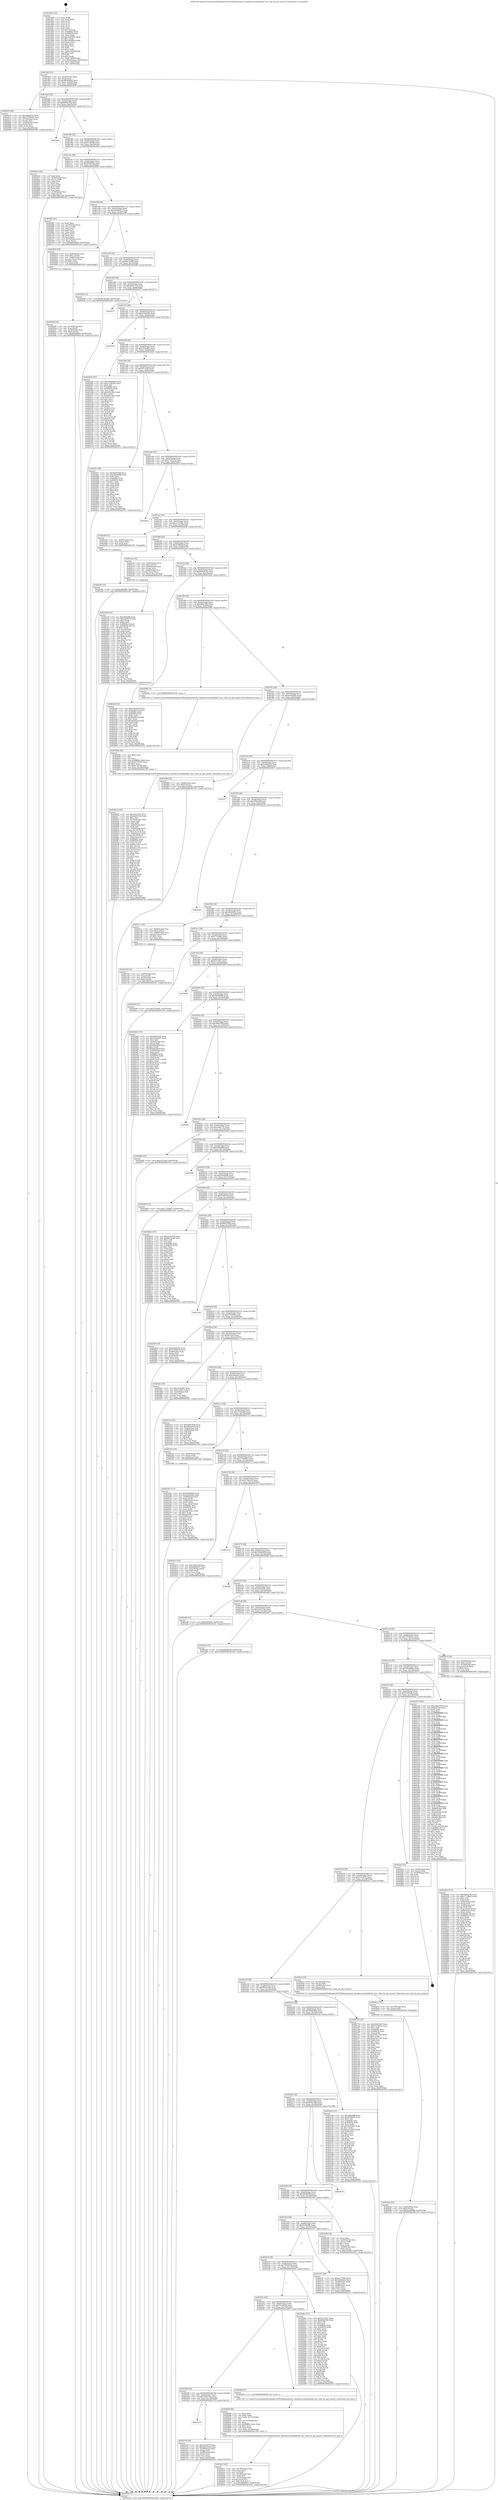 digraph "0x401d40" {
  label = "0x401d40 (/mnt/c/Users/mathe/Desktop/tcc/POCII/binaries/extr_linuxdriversisdni4lisdn_tty.c_isdn_tty_get_msnstr_Final-ollvm.out::main(0))"
  labelloc = "t"
  node[shape=record]

  Entry [label="",width=0.3,height=0.3,shape=circle,fillcolor=black,style=filled]
  "0x401db4" [label="{
     0x401db4 [32]\l
     | [instrs]\l
     &nbsp;&nbsp;0x401db4 \<+6\>: mov -0xa0(%rbp),%eax\l
     &nbsp;&nbsp;0x401dba \<+2\>: mov %eax,%ecx\l
     &nbsp;&nbsp;0x401dbc \<+6\>: sub $0x885bd685,%ecx\l
     &nbsp;&nbsp;0x401dc2 \<+6\>: mov %eax,-0xb4(%rbp)\l
     &nbsp;&nbsp;0x401dc8 \<+6\>: mov %ecx,-0xb8(%rbp)\l
     &nbsp;&nbsp;0x401dce \<+6\>: je 0000000000402670 \<main+0x930\>\l
  }"]
  "0x402670" [label="{
     0x402670 [36]\l
     | [instrs]\l
     &nbsp;&nbsp;0x402670 \<+5\>: mov $0xc60d4252,%eax\l
     &nbsp;&nbsp;0x402675 \<+5\>: mov $0x707283d5,%ecx\l
     &nbsp;&nbsp;0x40267a \<+4\>: mov -0x70(%rbp),%rdx\l
     &nbsp;&nbsp;0x40267e \<+2\>: mov (%rdx),%esi\l
     &nbsp;&nbsp;0x402680 \<+4\>: mov -0x80(%rbp),%rdx\l
     &nbsp;&nbsp;0x402684 \<+2\>: cmp (%rdx),%esi\l
     &nbsp;&nbsp;0x402686 \<+3\>: cmovl %ecx,%eax\l
     &nbsp;&nbsp;0x402689 \<+6\>: mov %eax,-0xa0(%rbp)\l
     &nbsp;&nbsp;0x40268f \<+5\>: jmp 0000000000403161 \<main+0x1421\>\l
  }"]
  "0x401dd4" [label="{
     0x401dd4 [28]\l
     | [instrs]\l
     &nbsp;&nbsp;0x401dd4 \<+5\>: jmp 0000000000401dd9 \<main+0x99\>\l
     &nbsp;&nbsp;0x401dd9 \<+6\>: mov -0xb4(%rbp),%eax\l
     &nbsp;&nbsp;0x401ddf \<+5\>: sub $0x8d09c30a,%eax\l
     &nbsp;&nbsp;0x401de4 \<+6\>: mov %eax,-0xbc(%rbp)\l
     &nbsp;&nbsp;0x401dea \<+6\>: je 0000000000402ebc \<main+0x117c\>\l
  }"]
  Exit [label="",width=0.3,height=0.3,shape=circle,fillcolor=black,style=filled,peripheries=2]
  "0x402ebc" [label="{
     0x402ebc\l
  }", style=dashed]
  "0x401df0" [label="{
     0x401df0 [28]\l
     | [instrs]\l
     &nbsp;&nbsp;0x401df0 \<+5\>: jmp 0000000000401df5 \<main+0xb5\>\l
     &nbsp;&nbsp;0x401df5 \<+6\>: mov -0xb4(%rbp),%eax\l
     &nbsp;&nbsp;0x401dfb \<+5\>: sub $0x91c842f6,%eax\l
     &nbsp;&nbsp;0x401e00 \<+6\>: mov %eax,-0xc0(%rbp)\l
     &nbsp;&nbsp;0x401e06 \<+6\>: je 0000000000402ba5 \<main+0xe65\>\l
  }"]
  "0x402e9e" [label="{
     0x402e9e [15]\l
     | [instrs]\l
     &nbsp;&nbsp;0x402e9e \<+10\>: movl $0xba58e995,-0xa0(%rbp)\l
     &nbsp;&nbsp;0x402ea8 \<+5\>: jmp 0000000000403161 \<main+0x1421\>\l
  }"]
  "0x402ba5" [label="{
     0x402ba5 [42]\l
     | [instrs]\l
     &nbsp;&nbsp;0x402ba5 \<+2\>: xor %eax,%eax\l
     &nbsp;&nbsp;0x402ba7 \<+4\>: mov -0x58(%rbp),%rcx\l
     &nbsp;&nbsp;0x402bab \<+2\>: mov (%rcx),%edx\l
     &nbsp;&nbsp;0x402bad \<+2\>: mov %eax,%esi\l
     &nbsp;&nbsp;0x402baf \<+2\>: sub %edx,%esi\l
     &nbsp;&nbsp;0x402bb1 \<+2\>: mov %eax,%edx\l
     &nbsp;&nbsp;0x402bb3 \<+3\>: sub $0x1,%edx\l
     &nbsp;&nbsp;0x402bb6 \<+2\>: add %edx,%esi\l
     &nbsp;&nbsp;0x402bb8 \<+2\>: sub %esi,%eax\l
     &nbsp;&nbsp;0x402bba \<+4\>: mov -0x58(%rbp),%rcx\l
     &nbsp;&nbsp;0x402bbe \<+2\>: mov %eax,(%rcx)\l
     &nbsp;&nbsp;0x402bc0 \<+10\>: movl $0x7d8211ba,-0xa0(%rbp)\l
     &nbsp;&nbsp;0x402bca \<+5\>: jmp 0000000000403161 \<main+0x1421\>\l
  }"]
  "0x401e0c" [label="{
     0x401e0c [28]\l
     | [instrs]\l
     &nbsp;&nbsp;0x401e0c \<+5\>: jmp 0000000000401e11 \<main+0xd1\>\l
     &nbsp;&nbsp;0x401e11 \<+6\>: mov -0xb4(%rbp),%eax\l
     &nbsp;&nbsp;0x401e17 \<+5\>: sub $0x99d900ca,%eax\l
     &nbsp;&nbsp;0x401e1c \<+6\>: mov %eax,-0xc4(%rbp)\l
     &nbsp;&nbsp;0x401e22 \<+6\>: je 00000000004026f2 \<main+0x9b2\>\l
  }"]
  "0x402cdf" [label="{
     0x402cdf [142]\l
     | [instrs]\l
     &nbsp;&nbsp;0x402cdf \<+5\>: mov $0xef06a90f,%edx\l
     &nbsp;&nbsp;0x402ce4 \<+5\>: mov $0xea6ef77d,%esi\l
     &nbsp;&nbsp;0x402ce9 \<+3\>: mov $0x1,%r8b\l
     &nbsp;&nbsp;0x402cec \<+3\>: xor %r9d,%r9d\l
     &nbsp;&nbsp;0x402cef \<+8\>: mov 0x40606c,%r10d\l
     &nbsp;&nbsp;0x402cf7 \<+8\>: mov 0x406054,%r11d\l
     &nbsp;&nbsp;0x402cff \<+4\>: sub $0x1,%r9d\l
     &nbsp;&nbsp;0x402d03 \<+3\>: mov %r10d,%ebx\l
     &nbsp;&nbsp;0x402d06 \<+3\>: add %r9d,%ebx\l
     &nbsp;&nbsp;0x402d09 \<+4\>: imul %ebx,%r10d\l
     &nbsp;&nbsp;0x402d0d \<+4\>: and $0x1,%r10d\l
     &nbsp;&nbsp;0x402d11 \<+4\>: cmp $0x0,%r10d\l
     &nbsp;&nbsp;0x402d15 \<+4\>: sete %r14b\l
     &nbsp;&nbsp;0x402d19 \<+4\>: cmp $0xa,%r11d\l
     &nbsp;&nbsp;0x402d1d \<+4\>: setl %r15b\l
     &nbsp;&nbsp;0x402d21 \<+3\>: mov %r14b,%r12b\l
     &nbsp;&nbsp;0x402d24 \<+4\>: xor $0xff,%r12b\l
     &nbsp;&nbsp;0x402d28 \<+3\>: mov %r15b,%r13b\l
     &nbsp;&nbsp;0x402d2b \<+4\>: xor $0xff,%r13b\l
     &nbsp;&nbsp;0x402d2f \<+4\>: xor $0x0,%r8b\l
     &nbsp;&nbsp;0x402d33 \<+3\>: mov %r12b,%al\l
     &nbsp;&nbsp;0x402d36 \<+2\>: and $0x0,%al\l
     &nbsp;&nbsp;0x402d38 \<+3\>: and %r8b,%r14b\l
     &nbsp;&nbsp;0x402d3b \<+3\>: mov %r13b,%cl\l
     &nbsp;&nbsp;0x402d3e \<+3\>: and $0x0,%cl\l
     &nbsp;&nbsp;0x402d41 \<+3\>: and %r8b,%r15b\l
     &nbsp;&nbsp;0x402d44 \<+3\>: or %r14b,%al\l
     &nbsp;&nbsp;0x402d47 \<+3\>: or %r15b,%cl\l
     &nbsp;&nbsp;0x402d4a \<+2\>: xor %cl,%al\l
     &nbsp;&nbsp;0x402d4c \<+3\>: or %r13b,%r12b\l
     &nbsp;&nbsp;0x402d4f \<+4\>: xor $0xff,%r12b\l
     &nbsp;&nbsp;0x402d53 \<+4\>: or $0x0,%r8b\l
     &nbsp;&nbsp;0x402d57 \<+3\>: and %r8b,%r12b\l
     &nbsp;&nbsp;0x402d5a \<+3\>: or %r12b,%al\l
     &nbsp;&nbsp;0x402d5d \<+2\>: test $0x1,%al\l
     &nbsp;&nbsp;0x402d5f \<+3\>: cmovne %esi,%edx\l
     &nbsp;&nbsp;0x402d62 \<+6\>: mov %edx,-0xa0(%rbp)\l
     &nbsp;&nbsp;0x402d68 \<+5\>: jmp 0000000000403161 \<main+0x1421\>\l
  }"]
  "0x4026f2" [label="{
     0x4026f2 [42]\l
     | [instrs]\l
     &nbsp;&nbsp;0x4026f2 \<+2\>: xor %eax,%eax\l
     &nbsp;&nbsp;0x4026f4 \<+4\>: mov -0x70(%rbp),%rcx\l
     &nbsp;&nbsp;0x4026f8 \<+2\>: mov (%rcx),%edx\l
     &nbsp;&nbsp;0x4026fa \<+2\>: mov %eax,%esi\l
     &nbsp;&nbsp;0x4026fc \<+2\>: sub %edx,%esi\l
     &nbsp;&nbsp;0x4026fe \<+2\>: mov %eax,%edx\l
     &nbsp;&nbsp;0x402700 \<+3\>: sub $0x1,%edx\l
     &nbsp;&nbsp;0x402703 \<+2\>: add %edx,%esi\l
     &nbsp;&nbsp;0x402705 \<+2\>: sub %esi,%eax\l
     &nbsp;&nbsp;0x402707 \<+4\>: mov -0x70(%rbp),%rcx\l
     &nbsp;&nbsp;0x40270b \<+2\>: mov %eax,(%rcx)\l
     &nbsp;&nbsp;0x40270d \<+10\>: movl $0x885bd685,-0xa0(%rbp)\l
     &nbsp;&nbsp;0x402717 \<+5\>: jmp 0000000000403161 \<main+0x1421\>\l
  }"]
  "0x401e28" [label="{
     0x401e28 [28]\l
     | [instrs]\l
     &nbsp;&nbsp;0x401e28 \<+5\>: jmp 0000000000401e2d \<main+0xed\>\l
     &nbsp;&nbsp;0x401e2d \<+6\>: mov -0xb4(%rbp),%eax\l
     &nbsp;&nbsp;0x401e33 \<+5\>: sub $0x9a884057,%eax\l
     &nbsp;&nbsp;0x401e38 \<+6\>: mov %eax,-0xc8(%rbp)\l
     &nbsp;&nbsp;0x401e3e \<+6\>: je 0000000000402633 \<main+0x8f3\>\l
  }"]
  "0x402bee" [label="{
     0x402bee [25]\l
     | [instrs]\l
     &nbsp;&nbsp;0x402bee \<+4\>: mov -0x40(%rbp),%rax\l
     &nbsp;&nbsp;0x402bf2 \<+6\>: movl $0x0,(%rax)\l
     &nbsp;&nbsp;0x402bf8 \<+10\>: movl $0x6e3829fb,-0xa0(%rbp)\l
     &nbsp;&nbsp;0x402c02 \<+5\>: jmp 0000000000403161 \<main+0x1421\>\l
  }"]
  "0x402633" [label="{
     0x402633 [29]\l
     | [instrs]\l
     &nbsp;&nbsp;0x402633 \<+4\>: mov -0x80(%rbp),%rax\l
     &nbsp;&nbsp;0x402637 \<+6\>: movl $0x1,(%rax)\l
     &nbsp;&nbsp;0x40263d \<+4\>: mov -0x80(%rbp),%rax\l
     &nbsp;&nbsp;0x402641 \<+3\>: movslq (%rax),%rax\l
     &nbsp;&nbsp;0x402644 \<+4\>: shl $0x0,%rax\l
     &nbsp;&nbsp;0x402648 \<+3\>: mov %rax,%rdi\l
     &nbsp;&nbsp;0x40264b \<+5\>: call 0000000000401050 \<malloc@plt\>\l
     | [calls]\l
     &nbsp;&nbsp;0x401050 \{1\} (unknown)\l
  }"]
  "0x401e44" [label="{
     0x401e44 [28]\l
     | [instrs]\l
     &nbsp;&nbsp;0x401e44 \<+5\>: jmp 0000000000401e49 \<main+0x109\>\l
     &nbsp;&nbsp;0x401e49 \<+6\>: mov -0xb4(%rbp),%eax\l
     &nbsp;&nbsp;0x401e4f \<+5\>: sub $0x9bc7aa86,%eax\l
     &nbsp;&nbsp;0x401e54 \<+6\>: mov %eax,-0xcc(%rbp)\l
     &nbsp;&nbsp;0x401e5a \<+6\>: je 0000000000402b96 \<main+0xe56\>\l
  }"]
  "0x402be2" [label="{
     0x402be2 [12]\l
     | [instrs]\l
     &nbsp;&nbsp;0x402be2 \<+4\>: mov -0x78(%rbp),%rax\l
     &nbsp;&nbsp;0x402be6 \<+3\>: mov (%rax),%rdi\l
     &nbsp;&nbsp;0x402be9 \<+5\>: call 0000000000401030 \<free@plt\>\l
     | [calls]\l
     &nbsp;&nbsp;0x401030 \{1\} (unknown)\l
  }"]
  "0x402b96" [label="{
     0x402b96 [15]\l
     | [instrs]\l
     &nbsp;&nbsp;0x402b96 \<+10\>: movl $0x91c842f6,-0xa0(%rbp)\l
     &nbsp;&nbsp;0x402ba0 \<+5\>: jmp 0000000000403161 \<main+0x1421\>\l
  }"]
  "0x401e60" [label="{
     0x401e60 [28]\l
     | [instrs]\l
     &nbsp;&nbsp;0x401e60 \<+5\>: jmp 0000000000401e65 \<main+0x125\>\l
     &nbsp;&nbsp;0x401e65 \<+6\>: mov -0xb4(%rbp),%eax\l
     &nbsp;&nbsp;0x401e6b \<+5\>: sub $0xa085a770,%eax\l
     &nbsp;&nbsp;0x401e70 \<+6\>: mov %eax,-0xd0(%rbp)\l
     &nbsp;&nbsp;0x401e76 \<+6\>: je 0000000000402f77 \<main+0x1237\>\l
  }"]
  "0x4029c2" [label="{
     0x4029c2 [191]\l
     | [instrs]\l
     &nbsp;&nbsp;0x4029c2 \<+5\>: mov $0xd2113fe1,%ecx\l
     &nbsp;&nbsp;0x4029c7 \<+5\>: mov $0x2a0473cb,%edx\l
     &nbsp;&nbsp;0x4029cc \<+3\>: mov $0x1,%sil\l
     &nbsp;&nbsp;0x4029cf \<+6\>: mov -0x184(%rbp),%edi\l
     &nbsp;&nbsp;0x4029d5 \<+3\>: imul %eax,%edi\l
     &nbsp;&nbsp;0x4029d8 \<+3\>: mov %dil,%r8b\l
     &nbsp;&nbsp;0x4029db \<+4\>: mov -0x60(%rbp),%r9\l
     &nbsp;&nbsp;0x4029df \<+3\>: mov (%r9),%r9\l
     &nbsp;&nbsp;0x4029e2 \<+4\>: mov -0x58(%rbp),%r10\l
     &nbsp;&nbsp;0x4029e6 \<+3\>: movslq (%r10),%r10\l
     &nbsp;&nbsp;0x4029e9 \<+4\>: mov (%r9,%r10,8),%r9\l
     &nbsp;&nbsp;0x4029ed \<+4\>: mov -0x48(%rbp),%r10\l
     &nbsp;&nbsp;0x4029f1 \<+3\>: movslq (%r10),%r10\l
     &nbsp;&nbsp;0x4029f4 \<+4\>: mov %r8b,(%r9,%r10,1)\l
     &nbsp;&nbsp;0x4029f8 \<+7\>: mov 0x40606c,%eax\l
     &nbsp;&nbsp;0x4029ff \<+7\>: mov 0x406054,%edi\l
     &nbsp;&nbsp;0x402a06 \<+3\>: mov %eax,%r11d\l
     &nbsp;&nbsp;0x402a09 \<+7\>: sub $0xb8ccc561,%r11d\l
     &nbsp;&nbsp;0x402a10 \<+4\>: sub $0x1,%r11d\l
     &nbsp;&nbsp;0x402a14 \<+7\>: add $0xb8ccc561,%r11d\l
     &nbsp;&nbsp;0x402a1b \<+4\>: imul %r11d,%eax\l
     &nbsp;&nbsp;0x402a1f \<+3\>: and $0x1,%eax\l
     &nbsp;&nbsp;0x402a22 \<+3\>: cmp $0x0,%eax\l
     &nbsp;&nbsp;0x402a25 \<+4\>: sete %r8b\l
     &nbsp;&nbsp;0x402a29 \<+3\>: cmp $0xa,%edi\l
     &nbsp;&nbsp;0x402a2c \<+3\>: setl %bl\l
     &nbsp;&nbsp;0x402a2f \<+3\>: mov %r8b,%r14b\l
     &nbsp;&nbsp;0x402a32 \<+4\>: xor $0xff,%r14b\l
     &nbsp;&nbsp;0x402a36 \<+3\>: mov %bl,%r15b\l
     &nbsp;&nbsp;0x402a39 \<+4\>: xor $0xff,%r15b\l
     &nbsp;&nbsp;0x402a3d \<+4\>: xor $0x1,%sil\l
     &nbsp;&nbsp;0x402a41 \<+3\>: mov %r14b,%r12b\l
     &nbsp;&nbsp;0x402a44 \<+4\>: and $0xff,%r12b\l
     &nbsp;&nbsp;0x402a48 \<+3\>: and %sil,%r8b\l
     &nbsp;&nbsp;0x402a4b \<+3\>: mov %r15b,%r13b\l
     &nbsp;&nbsp;0x402a4e \<+4\>: and $0xff,%r13b\l
     &nbsp;&nbsp;0x402a52 \<+3\>: and %sil,%bl\l
     &nbsp;&nbsp;0x402a55 \<+3\>: or %r8b,%r12b\l
     &nbsp;&nbsp;0x402a58 \<+3\>: or %bl,%r13b\l
     &nbsp;&nbsp;0x402a5b \<+3\>: xor %r13b,%r12b\l
     &nbsp;&nbsp;0x402a5e \<+3\>: or %r15b,%r14b\l
     &nbsp;&nbsp;0x402a61 \<+4\>: xor $0xff,%r14b\l
     &nbsp;&nbsp;0x402a65 \<+4\>: or $0x1,%sil\l
     &nbsp;&nbsp;0x402a69 \<+3\>: and %sil,%r14b\l
     &nbsp;&nbsp;0x402a6c \<+3\>: or %r14b,%r12b\l
     &nbsp;&nbsp;0x402a6f \<+4\>: test $0x1,%r12b\l
     &nbsp;&nbsp;0x402a73 \<+3\>: cmovne %edx,%ecx\l
     &nbsp;&nbsp;0x402a76 \<+6\>: mov %ecx,-0xa0(%rbp)\l
     &nbsp;&nbsp;0x402a7c \<+5\>: jmp 0000000000403161 \<main+0x1421\>\l
  }"]
  "0x402f77" [label="{
     0x402f77\l
  }", style=dashed]
  "0x401e7c" [label="{
     0x401e7c [28]\l
     | [instrs]\l
     &nbsp;&nbsp;0x401e7c \<+5\>: jmp 0000000000401e81 \<main+0x141\>\l
     &nbsp;&nbsp;0x401e81 \<+6\>: mov -0xb4(%rbp),%eax\l
     &nbsp;&nbsp;0x401e87 \<+5\>: sub $0xa181d3c6,%eax\l
     &nbsp;&nbsp;0x401e8c \<+6\>: mov %eax,-0xd4(%rbp)\l
     &nbsp;&nbsp;0x401e92 \<+6\>: je 00000000004030e9 \<main+0x13a9\>\l
  }"]
  "0x40299a" [label="{
     0x40299a [40]\l
     | [instrs]\l
     &nbsp;&nbsp;0x40299a \<+5\>: mov $0x2,%ecx\l
     &nbsp;&nbsp;0x40299f \<+1\>: cltd\l
     &nbsp;&nbsp;0x4029a0 \<+2\>: idiv %ecx\l
     &nbsp;&nbsp;0x4029a2 \<+6\>: imul $0xfffffffe,%edx,%ecx\l
     &nbsp;&nbsp;0x4029a8 \<+6\>: add $0xfe730760,%ecx\l
     &nbsp;&nbsp;0x4029ae \<+3\>: add $0x1,%ecx\l
     &nbsp;&nbsp;0x4029b1 \<+6\>: sub $0xfe730760,%ecx\l
     &nbsp;&nbsp;0x4029b7 \<+6\>: mov %ecx,-0x184(%rbp)\l
     &nbsp;&nbsp;0x4029bd \<+5\>: call 0000000000401160 \<next_i\>\l
     | [calls]\l
     &nbsp;&nbsp;0x401160 \{1\} (/mnt/c/Users/mathe/Desktop/tcc/POCII/binaries/extr_linuxdriversisdni4lisdn_tty.c_isdn_tty_get_msnstr_Final-ollvm.out::next_i)\l
  }"]
  "0x4030e9" [label="{
     0x4030e9\l
  }", style=dashed]
  "0x401e98" [label="{
     0x401e98 [28]\l
     | [instrs]\l
     &nbsp;&nbsp;0x401e98 \<+5\>: jmp 0000000000401e9d \<main+0x15d\>\l
     &nbsp;&nbsp;0x401e9d \<+6\>: mov -0xb4(%rbp),%eax\l
     &nbsp;&nbsp;0x401ea3 \<+5\>: sub $0xa3c8c967,%eax\l
     &nbsp;&nbsp;0x401ea8 \<+6\>: mov %eax,-0xd8(%rbp)\l
     &nbsp;&nbsp;0x401eae \<+6\>: je 00000000004024eb \<main+0x7ab\>\l
  }"]
  "0x40282d" [label="{
     0x40282d [172]\l
     | [instrs]\l
     &nbsp;&nbsp;0x40282d \<+5\>: mov $0x650b1b95,%ecx\l
     &nbsp;&nbsp;0x402832 \<+5\>: mov $0xc77146e5,%edx\l
     &nbsp;&nbsp;0x402837 \<+3\>: mov $0x1,%sil\l
     &nbsp;&nbsp;0x40283a \<+3\>: xor %r8d,%r8d\l
     &nbsp;&nbsp;0x40283d \<+4\>: mov -0x60(%rbp),%rdi\l
     &nbsp;&nbsp;0x402841 \<+3\>: mov (%rdi),%rdi\l
     &nbsp;&nbsp;0x402844 \<+4\>: mov -0x58(%rbp),%r9\l
     &nbsp;&nbsp;0x402848 \<+3\>: movslq (%r9),%r9\l
     &nbsp;&nbsp;0x40284b \<+4\>: mov %rax,(%rdi,%r9,8)\l
     &nbsp;&nbsp;0x40284f \<+4\>: mov -0x48(%rbp),%rax\l
     &nbsp;&nbsp;0x402853 \<+6\>: movl $0x0,(%rax)\l
     &nbsp;&nbsp;0x402859 \<+8\>: mov 0x40606c,%r10d\l
     &nbsp;&nbsp;0x402861 \<+8\>: mov 0x406054,%r11d\l
     &nbsp;&nbsp;0x402869 \<+4\>: sub $0x1,%r8d\l
     &nbsp;&nbsp;0x40286d \<+3\>: mov %r10d,%ebx\l
     &nbsp;&nbsp;0x402870 \<+3\>: add %r8d,%ebx\l
     &nbsp;&nbsp;0x402873 \<+4\>: imul %ebx,%r10d\l
     &nbsp;&nbsp;0x402877 \<+4\>: and $0x1,%r10d\l
     &nbsp;&nbsp;0x40287b \<+4\>: cmp $0x0,%r10d\l
     &nbsp;&nbsp;0x40287f \<+4\>: sete %r14b\l
     &nbsp;&nbsp;0x402883 \<+4\>: cmp $0xa,%r11d\l
     &nbsp;&nbsp;0x402887 \<+4\>: setl %r15b\l
     &nbsp;&nbsp;0x40288b \<+3\>: mov %r14b,%r12b\l
     &nbsp;&nbsp;0x40288e \<+4\>: xor $0xff,%r12b\l
     &nbsp;&nbsp;0x402892 \<+3\>: mov %r15b,%r13b\l
     &nbsp;&nbsp;0x402895 \<+4\>: xor $0xff,%r13b\l
     &nbsp;&nbsp;0x402899 \<+4\>: xor $0x1,%sil\l
     &nbsp;&nbsp;0x40289d \<+3\>: mov %r12b,%al\l
     &nbsp;&nbsp;0x4028a0 \<+2\>: and $0xff,%al\l
     &nbsp;&nbsp;0x4028a2 \<+3\>: and %sil,%r14b\l
     &nbsp;&nbsp;0x4028a5 \<+3\>: mov %r13b,%dil\l
     &nbsp;&nbsp;0x4028a8 \<+4\>: and $0xff,%dil\l
     &nbsp;&nbsp;0x4028ac \<+3\>: and %sil,%r15b\l
     &nbsp;&nbsp;0x4028af \<+3\>: or %r14b,%al\l
     &nbsp;&nbsp;0x4028b2 \<+3\>: or %r15b,%dil\l
     &nbsp;&nbsp;0x4028b5 \<+3\>: xor %dil,%al\l
     &nbsp;&nbsp;0x4028b8 \<+3\>: or %r13b,%r12b\l
     &nbsp;&nbsp;0x4028bb \<+4\>: xor $0xff,%r12b\l
     &nbsp;&nbsp;0x4028bf \<+4\>: or $0x1,%sil\l
     &nbsp;&nbsp;0x4028c3 \<+3\>: and %sil,%r12b\l
     &nbsp;&nbsp;0x4028c6 \<+3\>: or %r12b,%al\l
     &nbsp;&nbsp;0x4028c9 \<+2\>: test $0x1,%al\l
     &nbsp;&nbsp;0x4028cb \<+3\>: cmovne %edx,%ecx\l
     &nbsp;&nbsp;0x4028ce \<+6\>: mov %ecx,-0xa0(%rbp)\l
     &nbsp;&nbsp;0x4028d4 \<+5\>: jmp 0000000000403161 \<main+0x1421\>\l
  }"]
  "0x4024eb" [label="{
     0x4024eb [147]\l
     | [instrs]\l
     &nbsp;&nbsp;0x4024eb \<+5\>: mov $0x189abb56,%eax\l
     &nbsp;&nbsp;0x4024f0 \<+5\>: mov $0x131bb300,%ecx\l
     &nbsp;&nbsp;0x4024f5 \<+2\>: mov $0x1,%dl\l
     &nbsp;&nbsp;0x4024f7 \<+7\>: mov 0x40606c,%esi\l
     &nbsp;&nbsp;0x4024fe \<+7\>: mov 0x406054,%edi\l
     &nbsp;&nbsp;0x402505 \<+3\>: mov %esi,%r8d\l
     &nbsp;&nbsp;0x402508 \<+7\>: add $0x405c39fc,%r8d\l
     &nbsp;&nbsp;0x40250f \<+4\>: sub $0x1,%r8d\l
     &nbsp;&nbsp;0x402513 \<+7\>: sub $0x405c39fc,%r8d\l
     &nbsp;&nbsp;0x40251a \<+4\>: imul %r8d,%esi\l
     &nbsp;&nbsp;0x40251e \<+3\>: and $0x1,%esi\l
     &nbsp;&nbsp;0x402521 \<+3\>: cmp $0x0,%esi\l
     &nbsp;&nbsp;0x402524 \<+4\>: sete %r9b\l
     &nbsp;&nbsp;0x402528 \<+3\>: cmp $0xa,%edi\l
     &nbsp;&nbsp;0x40252b \<+4\>: setl %r10b\l
     &nbsp;&nbsp;0x40252f \<+3\>: mov %r9b,%r11b\l
     &nbsp;&nbsp;0x402532 \<+4\>: xor $0xff,%r11b\l
     &nbsp;&nbsp;0x402536 \<+3\>: mov %r10b,%bl\l
     &nbsp;&nbsp;0x402539 \<+3\>: xor $0xff,%bl\l
     &nbsp;&nbsp;0x40253c \<+3\>: xor $0x1,%dl\l
     &nbsp;&nbsp;0x40253f \<+3\>: mov %r11b,%r14b\l
     &nbsp;&nbsp;0x402542 \<+4\>: and $0xff,%r14b\l
     &nbsp;&nbsp;0x402546 \<+3\>: and %dl,%r9b\l
     &nbsp;&nbsp;0x402549 \<+3\>: mov %bl,%r15b\l
     &nbsp;&nbsp;0x40254c \<+4\>: and $0xff,%r15b\l
     &nbsp;&nbsp;0x402550 \<+3\>: and %dl,%r10b\l
     &nbsp;&nbsp;0x402553 \<+3\>: or %r9b,%r14b\l
     &nbsp;&nbsp;0x402556 \<+3\>: or %r10b,%r15b\l
     &nbsp;&nbsp;0x402559 \<+3\>: xor %r15b,%r14b\l
     &nbsp;&nbsp;0x40255c \<+3\>: or %bl,%r11b\l
     &nbsp;&nbsp;0x40255f \<+4\>: xor $0xff,%r11b\l
     &nbsp;&nbsp;0x402563 \<+3\>: or $0x1,%dl\l
     &nbsp;&nbsp;0x402566 \<+3\>: and %dl,%r11b\l
     &nbsp;&nbsp;0x402569 \<+3\>: or %r11b,%r14b\l
     &nbsp;&nbsp;0x40256c \<+4\>: test $0x1,%r14b\l
     &nbsp;&nbsp;0x402570 \<+3\>: cmovne %ecx,%eax\l
     &nbsp;&nbsp;0x402573 \<+6\>: mov %eax,-0xa0(%rbp)\l
     &nbsp;&nbsp;0x402579 \<+5\>: jmp 0000000000403161 \<main+0x1421\>\l
  }"]
  "0x401eb4" [label="{
     0x401eb4 [28]\l
     | [instrs]\l
     &nbsp;&nbsp;0x401eb4 \<+5\>: jmp 0000000000401eb9 \<main+0x179\>\l
     &nbsp;&nbsp;0x401eb9 \<+6\>: mov -0xb4(%rbp),%eax\l
     &nbsp;&nbsp;0x401ebf \<+5\>: sub $0xa51c2afa,%eax\l
     &nbsp;&nbsp;0x401ec4 \<+6\>: mov %eax,-0xdc(%rbp)\l
     &nbsp;&nbsp;0x401eca \<+6\>: je 0000000000402d7c \<main+0x103c\>\l
  }"]
  "0x402314" [label="{
     0x402314\l
  }", style=dashed]
  "0x402d7c" [label="{
     0x402d7c [86]\l
     | [instrs]\l
     &nbsp;&nbsp;0x402d7c \<+5\>: mov $0xf6d070d6,%eax\l
     &nbsp;&nbsp;0x402d81 \<+5\>: mov $0xd4e6b998,%ecx\l
     &nbsp;&nbsp;0x402d86 \<+2\>: xor %edx,%edx\l
     &nbsp;&nbsp;0x402d88 \<+7\>: mov 0x40606c,%esi\l
     &nbsp;&nbsp;0x402d8f \<+7\>: mov 0x406054,%edi\l
     &nbsp;&nbsp;0x402d96 \<+3\>: sub $0x1,%edx\l
     &nbsp;&nbsp;0x402d99 \<+3\>: mov %esi,%r8d\l
     &nbsp;&nbsp;0x402d9c \<+3\>: add %edx,%r8d\l
     &nbsp;&nbsp;0x402d9f \<+4\>: imul %r8d,%esi\l
     &nbsp;&nbsp;0x402da3 \<+3\>: and $0x1,%esi\l
     &nbsp;&nbsp;0x402da6 \<+3\>: cmp $0x0,%esi\l
     &nbsp;&nbsp;0x402da9 \<+4\>: sete %r9b\l
     &nbsp;&nbsp;0x402dad \<+3\>: cmp $0xa,%edi\l
     &nbsp;&nbsp;0x402db0 \<+4\>: setl %r10b\l
     &nbsp;&nbsp;0x402db4 \<+3\>: mov %r9b,%r11b\l
     &nbsp;&nbsp;0x402db7 \<+3\>: and %r10b,%r11b\l
     &nbsp;&nbsp;0x402dba \<+3\>: xor %r10b,%r9b\l
     &nbsp;&nbsp;0x402dbd \<+3\>: or %r9b,%r11b\l
     &nbsp;&nbsp;0x402dc0 \<+4\>: test $0x1,%r11b\l
     &nbsp;&nbsp;0x402dc4 \<+3\>: cmovne %ecx,%eax\l
     &nbsp;&nbsp;0x402dc7 \<+6\>: mov %eax,-0xa0(%rbp)\l
     &nbsp;&nbsp;0x402dcd \<+5\>: jmp 0000000000403161 \<main+0x1421\>\l
  }"]
  "0x401ed0" [label="{
     0x401ed0 [28]\l
     | [instrs]\l
     &nbsp;&nbsp;0x401ed0 \<+5\>: jmp 0000000000401ed5 \<main+0x195\>\l
     &nbsp;&nbsp;0x401ed5 \<+6\>: mov -0xb4(%rbp),%eax\l
     &nbsp;&nbsp;0x401edb \<+5\>: sub $0xa7c65e70,%eax\l
     &nbsp;&nbsp;0x401ee0 \<+6\>: mov %eax,-0xe0(%rbp)\l
     &nbsp;&nbsp;0x401ee6 \<+6\>: je 00000000004024ca \<main+0x78a\>\l
  }"]
  "0x402759" [label="{
     0x402759 [36]\l
     | [instrs]\l
     &nbsp;&nbsp;0x402759 \<+5\>: mov $0x3cf13975,%eax\l
     &nbsp;&nbsp;0x40275e \<+5\>: mov $0x49341eb4,%ecx\l
     &nbsp;&nbsp;0x402763 \<+4\>: mov -0x58(%rbp),%rdx\l
     &nbsp;&nbsp;0x402767 \<+2\>: mov (%rdx),%esi\l
     &nbsp;&nbsp;0x402769 \<+4\>: mov -0x68(%rbp),%rdx\l
     &nbsp;&nbsp;0x40276d \<+2\>: cmp (%rdx),%esi\l
     &nbsp;&nbsp;0x40276f \<+3\>: cmovl %ecx,%eax\l
     &nbsp;&nbsp;0x402772 \<+6\>: mov %eax,-0xa0(%rbp)\l
     &nbsp;&nbsp;0x402778 \<+5\>: jmp 0000000000403161 \<main+0x1421\>\l
  }"]
  "0x4024ca" [label="{
     0x4024ca\l
  }", style=dashed]
  "0x401eec" [label="{
     0x401eec [28]\l
     | [instrs]\l
     &nbsp;&nbsp;0x401eec \<+5\>: jmp 0000000000401ef1 \<main+0x1b1\>\l
     &nbsp;&nbsp;0x401ef1 \<+6\>: mov -0xb4(%rbp),%eax\l
     &nbsp;&nbsp;0x401ef7 \<+5\>: sub $0xacc7549e,%eax\l
     &nbsp;&nbsp;0x401efc \<+6\>: mov %eax,-0xe4(%rbp)\l
     &nbsp;&nbsp;0x401f02 \<+6\>: je 0000000000402e8f \<main+0x114f\>\l
  }"]
  "0x402739" [label="{
     0x402739 [32]\l
     | [instrs]\l
     &nbsp;&nbsp;0x402739 \<+4\>: mov -0x60(%rbp),%rdi\l
     &nbsp;&nbsp;0x40273d \<+3\>: mov %rax,(%rdi)\l
     &nbsp;&nbsp;0x402740 \<+4\>: mov -0x58(%rbp),%rax\l
     &nbsp;&nbsp;0x402744 \<+6\>: movl $0x0,(%rax)\l
     &nbsp;&nbsp;0x40274a \<+10\>: movl $0x7d8211ba,-0xa0(%rbp)\l
     &nbsp;&nbsp;0x402754 \<+5\>: jmp 0000000000403161 \<main+0x1421\>\l
  }"]
  "0x402e8f" [label="{
     0x402e8f [15]\l
     | [instrs]\l
     &nbsp;&nbsp;0x402e8f \<+4\>: mov -0x60(%rbp),%rax\l
     &nbsp;&nbsp;0x402e93 \<+3\>: mov (%rax),%rax\l
     &nbsp;&nbsp;0x402e96 \<+3\>: mov %rax,%rdi\l
     &nbsp;&nbsp;0x402e99 \<+5\>: call 0000000000401030 \<free@plt\>\l
     | [calls]\l
     &nbsp;&nbsp;0x401030 \{1\} (unknown)\l
  }"]
  "0x401f08" [label="{
     0x401f08 [28]\l
     | [instrs]\l
     &nbsp;&nbsp;0x401f08 \<+5\>: jmp 0000000000401f0d \<main+0x1cd\>\l
     &nbsp;&nbsp;0x401f0d \<+6\>: mov -0xb4(%rbp),%eax\l
     &nbsp;&nbsp;0x401f13 \<+5\>: sub $0xaf76fb59,%eax\l
     &nbsp;&nbsp;0x401f18 \<+6\>: mov %eax,-0xe8(%rbp)\l
     &nbsp;&nbsp;0x401f1e \<+6\>: je 0000000000402cbe \<main+0xf7e\>\l
  }"]
  "0x4026c5" [label="{
     0x4026c5 [45]\l
     | [instrs]\l
     &nbsp;&nbsp;0x4026c5 \<+6\>: mov -0x180(%rbp),%ecx\l
     &nbsp;&nbsp;0x4026cb \<+3\>: imul %eax,%ecx\l
     &nbsp;&nbsp;0x4026ce \<+3\>: mov %cl,%dil\l
     &nbsp;&nbsp;0x4026d1 \<+4\>: mov -0x78(%rbp),%r8\l
     &nbsp;&nbsp;0x4026d5 \<+3\>: mov (%r8),%r8\l
     &nbsp;&nbsp;0x4026d8 \<+4\>: mov -0x70(%rbp),%r9\l
     &nbsp;&nbsp;0x4026dc \<+3\>: movslq (%r9),%r9\l
     &nbsp;&nbsp;0x4026df \<+4\>: mov %dil,(%r8,%r9,1)\l
     &nbsp;&nbsp;0x4026e3 \<+10\>: movl $0x99d900ca,-0xa0(%rbp)\l
     &nbsp;&nbsp;0x4026ed \<+5\>: jmp 0000000000403161 \<main+0x1421\>\l
  }"]
  "0x402cbe" [label="{
     0x402cbe [33]\l
     | [instrs]\l
     &nbsp;&nbsp;0x402cbe \<+4\>: mov -0x38(%rbp),%rax\l
     &nbsp;&nbsp;0x402cc2 \<+6\>: movl $0x1,(%rax)\l
     &nbsp;&nbsp;0x402cc8 \<+4\>: mov -0x60(%rbp),%rax\l
     &nbsp;&nbsp;0x402ccc \<+3\>: mov (%rax),%rax\l
     &nbsp;&nbsp;0x402ccf \<+4\>: mov -0x40(%rbp),%rcx\l
     &nbsp;&nbsp;0x402cd3 \<+3\>: movslq (%rcx),%rcx\l
     &nbsp;&nbsp;0x402cd6 \<+4\>: mov (%rax,%rcx,8),%rdi\l
     &nbsp;&nbsp;0x402cda \<+5\>: call 0000000000401030 \<free@plt\>\l
     | [calls]\l
     &nbsp;&nbsp;0x401030 \{1\} (unknown)\l
  }"]
  "0x401f24" [label="{
     0x401f24 [28]\l
     | [instrs]\l
     &nbsp;&nbsp;0x401f24 \<+5\>: jmp 0000000000401f29 \<main+0x1e9\>\l
     &nbsp;&nbsp;0x401f29 \<+6\>: mov -0xb4(%rbp),%eax\l
     &nbsp;&nbsp;0x401f2f \<+5\>: sub $0xb0426242,%eax\l
     &nbsp;&nbsp;0x401f34 \<+6\>: mov %eax,-0xec(%rbp)\l
     &nbsp;&nbsp;0x401f3a \<+6\>: je 0000000000402ab2 \<main+0xd72\>\l
  }"]
  "0x402699" [label="{
     0x402699 [44]\l
     | [instrs]\l
     &nbsp;&nbsp;0x402699 \<+2\>: xor %ecx,%ecx\l
     &nbsp;&nbsp;0x40269b \<+5\>: mov $0x2,%edx\l
     &nbsp;&nbsp;0x4026a0 \<+6\>: mov %edx,-0x17c(%rbp)\l
     &nbsp;&nbsp;0x4026a6 \<+1\>: cltd\l
     &nbsp;&nbsp;0x4026a7 \<+6\>: mov -0x17c(%rbp),%esi\l
     &nbsp;&nbsp;0x4026ad \<+2\>: idiv %esi\l
     &nbsp;&nbsp;0x4026af \<+6\>: imul $0xfffffffe,%edx,%edx\l
     &nbsp;&nbsp;0x4026b5 \<+3\>: sub $0x1,%ecx\l
     &nbsp;&nbsp;0x4026b8 \<+2\>: sub %ecx,%edx\l
     &nbsp;&nbsp;0x4026ba \<+6\>: mov %edx,-0x180(%rbp)\l
     &nbsp;&nbsp;0x4026c0 \<+5\>: call 0000000000401160 \<next_i\>\l
     | [calls]\l
     &nbsp;&nbsp;0x401160 \{1\} (/mnt/c/Users/mathe/Desktop/tcc/POCII/binaries/extr_linuxdriversisdni4lisdn_tty.c_isdn_tty_get_msnstr_Final-ollvm.out::next_i)\l
  }"]
  "0x402ab2" [label="{
     0x402ab2 [91]\l
     | [instrs]\l
     &nbsp;&nbsp;0x402ab2 \<+5\>: mov $0xa181d3c6,%eax\l
     &nbsp;&nbsp;0x402ab7 \<+5\>: mov $0xf3e8521d,%ecx\l
     &nbsp;&nbsp;0x402abc \<+7\>: mov 0x40606c,%edx\l
     &nbsp;&nbsp;0x402ac3 \<+7\>: mov 0x406054,%esi\l
     &nbsp;&nbsp;0x402aca \<+2\>: mov %edx,%edi\l
     &nbsp;&nbsp;0x402acc \<+6\>: sub $0x46e9dcc8,%edi\l
     &nbsp;&nbsp;0x402ad2 \<+3\>: sub $0x1,%edi\l
     &nbsp;&nbsp;0x402ad5 \<+6\>: add $0x46e9dcc8,%edi\l
     &nbsp;&nbsp;0x402adb \<+3\>: imul %edi,%edx\l
     &nbsp;&nbsp;0x402ade \<+3\>: and $0x1,%edx\l
     &nbsp;&nbsp;0x402ae1 \<+3\>: cmp $0x0,%edx\l
     &nbsp;&nbsp;0x402ae4 \<+4\>: sete %r8b\l
     &nbsp;&nbsp;0x402ae8 \<+3\>: cmp $0xa,%esi\l
     &nbsp;&nbsp;0x402aeb \<+4\>: setl %r9b\l
     &nbsp;&nbsp;0x402aef \<+3\>: mov %r8b,%r10b\l
     &nbsp;&nbsp;0x402af2 \<+3\>: and %r9b,%r10b\l
     &nbsp;&nbsp;0x402af5 \<+3\>: xor %r9b,%r8b\l
     &nbsp;&nbsp;0x402af8 \<+3\>: or %r8b,%r10b\l
     &nbsp;&nbsp;0x402afb \<+4\>: test $0x1,%r10b\l
     &nbsp;&nbsp;0x402aff \<+3\>: cmovne %ecx,%eax\l
     &nbsp;&nbsp;0x402b02 \<+6\>: mov %eax,-0xa0(%rbp)\l
     &nbsp;&nbsp;0x402b08 \<+5\>: jmp 0000000000403161 \<main+0x1421\>\l
  }"]
  "0x401f40" [label="{
     0x401f40 [28]\l
     | [instrs]\l
     &nbsp;&nbsp;0x401f40 \<+5\>: jmp 0000000000401f45 \<main+0x205\>\l
     &nbsp;&nbsp;0x401f45 \<+6\>: mov -0xb4(%rbp),%eax\l
     &nbsp;&nbsp;0x401f4b \<+5\>: sub $0xb9bb76f2,%eax\l
     &nbsp;&nbsp;0x401f50 \<+6\>: mov %eax,-0xf0(%rbp)\l
     &nbsp;&nbsp;0x401f56 \<+6\>: je 0000000000402995 \<main+0xc55\>\l
  }"]
  "0x4022f8" [label="{
     0x4022f8 [28]\l
     | [instrs]\l
     &nbsp;&nbsp;0x4022f8 \<+5\>: jmp 00000000004022fd \<main+0x5bd\>\l
     &nbsp;&nbsp;0x4022fd \<+6\>: mov -0xb4(%rbp),%eax\l
     &nbsp;&nbsp;0x402303 \<+5\>: sub $0x7d8211ba,%eax\l
     &nbsp;&nbsp;0x402308 \<+6\>: mov %eax,-0x178(%rbp)\l
     &nbsp;&nbsp;0x40230e \<+6\>: je 0000000000402759 \<main+0xa19\>\l
  }"]
  "0x402995" [label="{
     0x402995 [5]\l
     | [instrs]\l
     &nbsp;&nbsp;0x402995 \<+5\>: call 0000000000401160 \<next_i\>\l
     | [calls]\l
     &nbsp;&nbsp;0x401160 \{1\} (/mnt/c/Users/mathe/Desktop/tcc/POCII/binaries/extr_linuxdriversisdni4lisdn_tty.c_isdn_tty_get_msnstr_Final-ollvm.out::next_i)\l
  }"]
  "0x401f5c" [label="{
     0x401f5c [28]\l
     | [instrs]\l
     &nbsp;&nbsp;0x401f5c \<+5\>: jmp 0000000000401f61 \<main+0x221\>\l
     &nbsp;&nbsp;0x401f61 \<+6\>: mov -0xb4(%rbp),%eax\l
     &nbsp;&nbsp;0x401f67 \<+5\>: sub $0xba58e995,%eax\l
     &nbsp;&nbsp;0x401f6c \<+6\>: mov %eax,-0xf4(%rbp)\l
     &nbsp;&nbsp;0x401f72 \<+6\>: je 0000000000402f86 \<main+0x1246\>\l
  }"]
  "0x402694" [label="{
     0x402694 [5]\l
     | [instrs]\l
     &nbsp;&nbsp;0x402694 \<+5\>: call 0000000000401160 \<next_i\>\l
     | [calls]\l
     &nbsp;&nbsp;0x401160 \{1\} (/mnt/c/Users/mathe/Desktop/tcc/POCII/binaries/extr_linuxdriversisdni4lisdn_tty.c_isdn_tty_get_msnstr_Final-ollvm.out::next_i)\l
  }"]
  "0x402f86" [label="{
     0x402f86 [28]\l
     | [instrs]\l
     &nbsp;&nbsp;0x402f86 \<+7\>: mov -0x98(%rbp),%rax\l
     &nbsp;&nbsp;0x402f8d \<+6\>: movl $0x0,(%rax)\l
     &nbsp;&nbsp;0x402f93 \<+10\>: movl $0x3ce65efb,-0xa0(%rbp)\l
     &nbsp;&nbsp;0x402f9d \<+5\>: jmp 0000000000403161 \<main+0x1421\>\l
  }"]
  "0x401f78" [label="{
     0x401f78 [28]\l
     | [instrs]\l
     &nbsp;&nbsp;0x401f78 \<+5\>: jmp 0000000000401f7d \<main+0x23d\>\l
     &nbsp;&nbsp;0x401f7d \<+6\>: mov -0xb4(%rbp),%eax\l
     &nbsp;&nbsp;0x401f83 \<+5\>: sub $0xba89a814,%eax\l
     &nbsp;&nbsp;0x401f88 \<+6\>: mov %eax,-0xf8(%rbp)\l
     &nbsp;&nbsp;0x401f8e \<+6\>: je 0000000000402f17 \<main+0x11d7\>\l
  }"]
  "0x4022dc" [label="{
     0x4022dc [28]\l
     | [instrs]\l
     &nbsp;&nbsp;0x4022dc \<+5\>: jmp 00000000004022e1 \<main+0x5a1\>\l
     &nbsp;&nbsp;0x4022e1 \<+6\>: mov -0xb4(%rbp),%eax\l
     &nbsp;&nbsp;0x4022e7 \<+5\>: sub $0x707283d5,%eax\l
     &nbsp;&nbsp;0x4022ec \<+6\>: mov %eax,-0x174(%rbp)\l
     &nbsp;&nbsp;0x4022f2 \<+6\>: je 0000000000402694 \<main+0x954\>\l
  }"]
  "0x402f17" [label="{
     0x402f17\l
  }", style=dashed]
  "0x401f94" [label="{
     0x401f94 [28]\l
     | [instrs]\l
     &nbsp;&nbsp;0x401f94 \<+5\>: jmp 0000000000401f99 \<main+0x259\>\l
     &nbsp;&nbsp;0x401f99 \<+6\>: mov -0xb4(%rbp),%eax\l
     &nbsp;&nbsp;0x401f9f \<+5\>: sub $0xc30814af,%eax\l
     &nbsp;&nbsp;0x401fa4 \<+6\>: mov %eax,-0xfc(%rbp)\l
     &nbsp;&nbsp;0x401faa \<+6\>: je 0000000000402ead \<main+0x116d\>\l
  }"]
  "0x40290c" [label="{
     0x40290c [137]\l
     | [instrs]\l
     &nbsp;&nbsp;0x40290c \<+5\>: mov $0xd2113fe1,%eax\l
     &nbsp;&nbsp;0x402911 \<+5\>: mov $0xb9bb76f2,%ecx\l
     &nbsp;&nbsp;0x402916 \<+2\>: mov $0x1,%dl\l
     &nbsp;&nbsp;0x402918 \<+2\>: xor %esi,%esi\l
     &nbsp;&nbsp;0x40291a \<+7\>: mov 0x40606c,%edi\l
     &nbsp;&nbsp;0x402921 \<+8\>: mov 0x406054,%r8d\l
     &nbsp;&nbsp;0x402929 \<+3\>: sub $0x1,%esi\l
     &nbsp;&nbsp;0x40292c \<+3\>: mov %edi,%r9d\l
     &nbsp;&nbsp;0x40292f \<+3\>: add %esi,%r9d\l
     &nbsp;&nbsp;0x402932 \<+4\>: imul %r9d,%edi\l
     &nbsp;&nbsp;0x402936 \<+3\>: and $0x1,%edi\l
     &nbsp;&nbsp;0x402939 \<+3\>: cmp $0x0,%edi\l
     &nbsp;&nbsp;0x40293c \<+4\>: sete %r10b\l
     &nbsp;&nbsp;0x402940 \<+4\>: cmp $0xa,%r8d\l
     &nbsp;&nbsp;0x402944 \<+4\>: setl %r11b\l
     &nbsp;&nbsp;0x402948 \<+3\>: mov %r10b,%bl\l
     &nbsp;&nbsp;0x40294b \<+3\>: xor $0xff,%bl\l
     &nbsp;&nbsp;0x40294e \<+3\>: mov %r11b,%r14b\l
     &nbsp;&nbsp;0x402951 \<+4\>: xor $0xff,%r14b\l
     &nbsp;&nbsp;0x402955 \<+3\>: xor $0x0,%dl\l
     &nbsp;&nbsp;0x402958 \<+3\>: mov %bl,%r15b\l
     &nbsp;&nbsp;0x40295b \<+4\>: and $0x0,%r15b\l
     &nbsp;&nbsp;0x40295f \<+3\>: and %dl,%r10b\l
     &nbsp;&nbsp;0x402962 \<+3\>: mov %r14b,%r12b\l
     &nbsp;&nbsp;0x402965 \<+4\>: and $0x0,%r12b\l
     &nbsp;&nbsp;0x402969 \<+3\>: and %dl,%r11b\l
     &nbsp;&nbsp;0x40296c \<+3\>: or %r10b,%r15b\l
     &nbsp;&nbsp;0x40296f \<+3\>: or %r11b,%r12b\l
     &nbsp;&nbsp;0x402972 \<+3\>: xor %r12b,%r15b\l
     &nbsp;&nbsp;0x402975 \<+3\>: or %r14b,%bl\l
     &nbsp;&nbsp;0x402978 \<+3\>: xor $0xff,%bl\l
     &nbsp;&nbsp;0x40297b \<+3\>: or $0x0,%dl\l
     &nbsp;&nbsp;0x40297e \<+2\>: and %dl,%bl\l
     &nbsp;&nbsp;0x402980 \<+3\>: or %bl,%r15b\l
     &nbsp;&nbsp;0x402983 \<+4\>: test $0x1,%r15b\l
     &nbsp;&nbsp;0x402987 \<+3\>: cmovne %ecx,%eax\l
     &nbsp;&nbsp;0x40298a \<+6\>: mov %eax,-0xa0(%rbp)\l
     &nbsp;&nbsp;0x402990 \<+5\>: jmp 0000000000403161 \<main+0x1421\>\l
  }"]
  "0x402ead" [label="{
     0x402ead\l
  }", style=dashed]
  "0x401fb0" [label="{
     0x401fb0 [28]\l
     | [instrs]\l
     &nbsp;&nbsp;0x401fb0 \<+5\>: jmp 0000000000401fb5 \<main+0x275\>\l
     &nbsp;&nbsp;0x401fb5 \<+6\>: mov -0xb4(%rbp),%eax\l
     &nbsp;&nbsp;0x401fbb \<+5\>: sub $0xc60d4252,%eax\l
     &nbsp;&nbsp;0x401fc0 \<+6\>: mov %eax,-0x100(%rbp)\l
     &nbsp;&nbsp;0x401fc6 \<+6\>: je 000000000040271c \<main+0x9dc\>\l
  }"]
  "0x4022c0" [label="{
     0x4022c0 [28]\l
     | [instrs]\l
     &nbsp;&nbsp;0x4022c0 \<+5\>: jmp 00000000004022c5 \<main+0x585\>\l
     &nbsp;&nbsp;0x4022c5 \<+6\>: mov -0xb4(%rbp),%eax\l
     &nbsp;&nbsp;0x4022cb \<+5\>: sub $0x70594516,%eax\l
     &nbsp;&nbsp;0x4022d0 \<+6\>: mov %eax,-0x170(%rbp)\l
     &nbsp;&nbsp;0x4022d6 \<+6\>: je 000000000040290c \<main+0xbcc\>\l
  }"]
  "0x40271c" [label="{
     0x40271c [29]\l
     | [instrs]\l
     &nbsp;&nbsp;0x40271c \<+4\>: mov -0x68(%rbp),%rax\l
     &nbsp;&nbsp;0x402720 \<+6\>: movl $0x1,(%rax)\l
     &nbsp;&nbsp;0x402726 \<+4\>: mov -0x68(%rbp),%rax\l
     &nbsp;&nbsp;0x40272a \<+3\>: movslq (%rax),%rax\l
     &nbsp;&nbsp;0x40272d \<+4\>: shl $0x3,%rax\l
     &nbsp;&nbsp;0x402731 \<+3\>: mov %rax,%rdi\l
     &nbsp;&nbsp;0x402734 \<+5\>: call 0000000000401050 \<malloc@plt\>\l
     | [calls]\l
     &nbsp;&nbsp;0x401050 \{1\} (unknown)\l
  }"]
  "0x401fcc" [label="{
     0x401fcc [28]\l
     | [instrs]\l
     &nbsp;&nbsp;0x401fcc \<+5\>: jmp 0000000000401fd1 \<main+0x291\>\l
     &nbsp;&nbsp;0x401fd1 \<+6\>: mov -0xb4(%rbp),%eax\l
     &nbsp;&nbsp;0x401fd7 \<+5\>: sub $0xc77146e5,%eax\l
     &nbsp;&nbsp;0x401fdc \<+6\>: mov %eax,-0x104(%rbp)\l
     &nbsp;&nbsp;0x401fe2 \<+6\>: je 00000000004028d9 \<main+0xb99\>\l
  }"]
  "0x402c07" [label="{
     0x402c07 [36]\l
     | [instrs]\l
     &nbsp;&nbsp;0x402c07 \<+5\>: mov $0xacc7549e,%eax\l
     &nbsp;&nbsp;0x402c0c \<+5\>: mov $0x5bd92de0,%ecx\l
     &nbsp;&nbsp;0x402c11 \<+4\>: mov -0x40(%rbp),%rdx\l
     &nbsp;&nbsp;0x402c15 \<+2\>: mov (%rdx),%esi\l
     &nbsp;&nbsp;0x402c17 \<+4\>: mov -0x68(%rbp),%rdx\l
     &nbsp;&nbsp;0x402c1b \<+2\>: cmp (%rdx),%esi\l
     &nbsp;&nbsp;0x402c1d \<+3\>: cmovl %ecx,%eax\l
     &nbsp;&nbsp;0x402c20 \<+6\>: mov %eax,-0xa0(%rbp)\l
     &nbsp;&nbsp;0x402c26 \<+5\>: jmp 0000000000403161 \<main+0x1421\>\l
  }"]
  "0x4028d9" [label="{
     0x4028d9 [15]\l
     | [instrs]\l
     &nbsp;&nbsp;0x4028d9 \<+10\>: movl $0x279c665,-0xa0(%rbp)\l
     &nbsp;&nbsp;0x4028e3 \<+5\>: jmp 0000000000403161 \<main+0x1421\>\l
  }"]
  "0x401fe8" [label="{
     0x401fe8 [28]\l
     | [instrs]\l
     &nbsp;&nbsp;0x401fe8 \<+5\>: jmp 0000000000401fed \<main+0x2ad\>\l
     &nbsp;&nbsp;0x401fed \<+6\>: mov -0xb4(%rbp),%eax\l
     &nbsp;&nbsp;0x401ff3 \<+5\>: sub $0xd2113fe1,%eax\l
     &nbsp;&nbsp;0x401ff8 \<+6\>: mov %eax,-0x108(%rbp)\l
     &nbsp;&nbsp;0x401ffe \<+6\>: je 0000000000403080 \<main+0x1340\>\l
  }"]
  "0x4022a4" [label="{
     0x4022a4 [28]\l
     | [instrs]\l
     &nbsp;&nbsp;0x4022a4 \<+5\>: jmp 00000000004022a9 \<main+0x569\>\l
     &nbsp;&nbsp;0x4022a9 \<+6\>: mov -0xb4(%rbp),%eax\l
     &nbsp;&nbsp;0x4022af \<+5\>: sub $0x6e3829fb,%eax\l
     &nbsp;&nbsp;0x4022b4 \<+6\>: mov %eax,-0x16c(%rbp)\l
     &nbsp;&nbsp;0x4022ba \<+6\>: je 0000000000402c07 \<main+0xec7\>\l
  }"]
  "0x403080" [label="{
     0x403080\l
  }", style=dashed]
  "0x402004" [label="{
     0x402004 [28]\l
     | [instrs]\l
     &nbsp;&nbsp;0x402004 \<+5\>: jmp 0000000000402009 \<main+0x2c9\>\l
     &nbsp;&nbsp;0x402009 \<+6\>: mov -0xb4(%rbp),%eax\l
     &nbsp;&nbsp;0x40200f \<+5\>: sub $0xd4e6b998,%eax\l
     &nbsp;&nbsp;0x402014 \<+6\>: mov %eax,-0x10c(%rbp)\l
     &nbsp;&nbsp;0x40201a \<+6\>: je 0000000000402dd2 \<main+0x1092\>\l
  }"]
  "0x402a90" [label="{
     0x402a90 [34]\l
     | [instrs]\l
     &nbsp;&nbsp;0x402a90 \<+2\>: xor %eax,%eax\l
     &nbsp;&nbsp;0x402a92 \<+4\>: mov -0x48(%rbp),%rcx\l
     &nbsp;&nbsp;0x402a96 \<+2\>: mov (%rcx),%edx\l
     &nbsp;&nbsp;0x402a98 \<+3\>: sub $0x1,%eax\l
     &nbsp;&nbsp;0x402a9b \<+2\>: sub %eax,%edx\l
     &nbsp;&nbsp;0x402a9d \<+4\>: mov -0x48(%rbp),%rcx\l
     &nbsp;&nbsp;0x402aa1 \<+2\>: mov %edx,(%rcx)\l
     &nbsp;&nbsp;0x402aa3 \<+10\>: movl $0x279c665,-0xa0(%rbp)\l
     &nbsp;&nbsp;0x402aad \<+5\>: jmp 0000000000403161 \<main+0x1421\>\l
  }"]
  "0x402dd2" [label="{
     0x402dd2 [174]\l
     | [instrs]\l
     &nbsp;&nbsp;0x402dd2 \<+5\>: mov $0xf6d070d6,%eax\l
     &nbsp;&nbsp;0x402dd7 \<+5\>: mov $0x22dc0b3c,%ecx\l
     &nbsp;&nbsp;0x402ddc \<+2\>: mov $0x1,%dl\l
     &nbsp;&nbsp;0x402dde \<+4\>: mov -0x40(%rbp),%rsi\l
     &nbsp;&nbsp;0x402de2 \<+2\>: mov (%rsi),%edi\l
     &nbsp;&nbsp;0x402de4 \<+6\>: sub $0x6d3adfef,%edi\l
     &nbsp;&nbsp;0x402dea \<+3\>: add $0x1,%edi\l
     &nbsp;&nbsp;0x402ded \<+6\>: add $0x6d3adfef,%edi\l
     &nbsp;&nbsp;0x402df3 \<+4\>: mov -0x40(%rbp),%rsi\l
     &nbsp;&nbsp;0x402df7 \<+2\>: mov %edi,(%rsi)\l
     &nbsp;&nbsp;0x402df9 \<+7\>: mov 0x40606c,%edi\l
     &nbsp;&nbsp;0x402e00 \<+8\>: mov 0x406054,%r8d\l
     &nbsp;&nbsp;0x402e08 \<+3\>: mov %edi,%r9d\l
     &nbsp;&nbsp;0x402e0b \<+7\>: sub $0x67252273,%r9d\l
     &nbsp;&nbsp;0x402e12 \<+4\>: sub $0x1,%r9d\l
     &nbsp;&nbsp;0x402e16 \<+7\>: add $0x67252273,%r9d\l
     &nbsp;&nbsp;0x402e1d \<+4\>: imul %r9d,%edi\l
     &nbsp;&nbsp;0x402e21 \<+3\>: and $0x1,%edi\l
     &nbsp;&nbsp;0x402e24 \<+3\>: cmp $0x0,%edi\l
     &nbsp;&nbsp;0x402e27 \<+4\>: sete %r10b\l
     &nbsp;&nbsp;0x402e2b \<+4\>: cmp $0xa,%r8d\l
     &nbsp;&nbsp;0x402e2f \<+4\>: setl %r11b\l
     &nbsp;&nbsp;0x402e33 \<+3\>: mov %r10b,%bl\l
     &nbsp;&nbsp;0x402e36 \<+3\>: xor $0xff,%bl\l
     &nbsp;&nbsp;0x402e39 \<+3\>: mov %r11b,%r14b\l
     &nbsp;&nbsp;0x402e3c \<+4\>: xor $0xff,%r14b\l
     &nbsp;&nbsp;0x402e40 \<+3\>: xor $0x0,%dl\l
     &nbsp;&nbsp;0x402e43 \<+3\>: mov %bl,%r15b\l
     &nbsp;&nbsp;0x402e46 \<+4\>: and $0x0,%r15b\l
     &nbsp;&nbsp;0x402e4a \<+3\>: and %dl,%r10b\l
     &nbsp;&nbsp;0x402e4d \<+3\>: mov %r14b,%r12b\l
     &nbsp;&nbsp;0x402e50 \<+4\>: and $0x0,%r12b\l
     &nbsp;&nbsp;0x402e54 \<+3\>: and %dl,%r11b\l
     &nbsp;&nbsp;0x402e57 \<+3\>: or %r10b,%r15b\l
     &nbsp;&nbsp;0x402e5a \<+3\>: or %r11b,%r12b\l
     &nbsp;&nbsp;0x402e5d \<+3\>: xor %r12b,%r15b\l
     &nbsp;&nbsp;0x402e60 \<+3\>: or %r14b,%bl\l
     &nbsp;&nbsp;0x402e63 \<+3\>: xor $0xff,%bl\l
     &nbsp;&nbsp;0x402e66 \<+3\>: or $0x0,%dl\l
     &nbsp;&nbsp;0x402e69 \<+2\>: and %dl,%bl\l
     &nbsp;&nbsp;0x402e6b \<+3\>: or %bl,%r15b\l
     &nbsp;&nbsp;0x402e6e \<+4\>: test $0x1,%r15b\l
     &nbsp;&nbsp;0x402e72 \<+3\>: cmovne %ecx,%eax\l
     &nbsp;&nbsp;0x402e75 \<+6\>: mov %eax,-0xa0(%rbp)\l
     &nbsp;&nbsp;0x402e7b \<+5\>: jmp 0000000000403161 \<main+0x1421\>\l
  }"]
  "0x402020" [label="{
     0x402020 [28]\l
     | [instrs]\l
     &nbsp;&nbsp;0x402020 \<+5\>: jmp 0000000000402025 \<main+0x2e5\>\l
     &nbsp;&nbsp;0x402025 \<+6\>: mov -0xb4(%rbp),%eax\l
     &nbsp;&nbsp;0x40202b \<+5\>: sub $0xe6bb7650,%eax\l
     &nbsp;&nbsp;0x402030 \<+6\>: mov %eax,-0x110(%rbp)\l
     &nbsp;&nbsp;0x402036 \<+6\>: je 0000000000402fba \<main+0x127a\>\l
  }"]
  "0x402288" [label="{
     0x402288 [28]\l
     | [instrs]\l
     &nbsp;&nbsp;0x402288 \<+5\>: jmp 000000000040228d \<main+0x54d\>\l
     &nbsp;&nbsp;0x40228d \<+6\>: mov -0xb4(%rbp),%eax\l
     &nbsp;&nbsp;0x402293 \<+5\>: sub $0x692893ff,%eax\l
     &nbsp;&nbsp;0x402298 \<+6\>: mov %eax,-0x168(%rbp)\l
     &nbsp;&nbsp;0x40229e \<+6\>: je 0000000000402a90 \<main+0xd50\>\l
  }"]
  "0x402fba" [label="{
     0x402fba\l
  }", style=dashed]
  "0x40203c" [label="{
     0x40203c [28]\l
     | [instrs]\l
     &nbsp;&nbsp;0x40203c \<+5\>: jmp 0000000000402041 \<main+0x301\>\l
     &nbsp;&nbsp;0x402041 \<+6\>: mov -0xb4(%rbp),%eax\l
     &nbsp;&nbsp;0x402047 \<+5\>: sub $0xea6ef77d,%eax\l
     &nbsp;&nbsp;0x40204c \<+6\>: mov %eax,-0x114(%rbp)\l
     &nbsp;&nbsp;0x402052 \<+6\>: je 0000000000402d6d \<main+0x102d\>\l
  }"]
  "0x403038" [label="{
     0x403038\l
  }", style=dashed]
  "0x402d6d" [label="{
     0x402d6d [15]\l
     | [instrs]\l
     &nbsp;&nbsp;0x402d6d \<+10\>: movl $0xa51c2afa,-0xa0(%rbp)\l
     &nbsp;&nbsp;0x402d77 \<+5\>: jmp 0000000000403161 \<main+0x1421\>\l
  }"]
  "0x402058" [label="{
     0x402058 [28]\l
     | [instrs]\l
     &nbsp;&nbsp;0x402058 \<+5\>: jmp 000000000040205d \<main+0x31d\>\l
     &nbsp;&nbsp;0x40205d \<+6\>: mov -0xb4(%rbp),%eax\l
     &nbsp;&nbsp;0x402063 \<+5\>: sub $0xef06a90f,%eax\l
     &nbsp;&nbsp;0x402068 \<+6\>: mov %eax,-0x118(%rbp)\l
     &nbsp;&nbsp;0x40206e \<+6\>: je 00000000004030f8 \<main+0x13b8\>\l
  }"]
  "0x40226c" [label="{
     0x40226c [28]\l
     | [instrs]\l
     &nbsp;&nbsp;0x40226c \<+5\>: jmp 0000000000402271 \<main+0x531\>\l
     &nbsp;&nbsp;0x402271 \<+6\>: mov -0xb4(%rbp),%eax\l
     &nbsp;&nbsp;0x402277 \<+5\>: sub $0x650b1b95,%eax\l
     &nbsp;&nbsp;0x40227c \<+6\>: mov %eax,-0x164(%rbp)\l
     &nbsp;&nbsp;0x402282 \<+6\>: je 0000000000403038 \<main+0x12f8\>\l
  }"]
  "0x4030f8" [label="{
     0x4030f8\l
  }", style=dashed]
  "0x402074" [label="{
     0x402074 [28]\l
     | [instrs]\l
     &nbsp;&nbsp;0x402074 \<+5\>: jmp 0000000000402079 \<main+0x339\>\l
     &nbsp;&nbsp;0x402079 \<+6\>: mov -0xb4(%rbp),%eax\l
     &nbsp;&nbsp;0x40207f \<+5\>: sub $0xf22a64d6,%eax\l
     &nbsp;&nbsp;0x402084 \<+6\>: mov %eax,-0x11c(%rbp)\l
     &nbsp;&nbsp;0x40208a \<+6\>: je 0000000000402606 \<main+0x8c6\>\l
  }"]
  "0x402c2b" [label="{
     0x402c2b [147]\l
     | [instrs]\l
     &nbsp;&nbsp;0x402c2b \<+5\>: mov $0xef06a90f,%eax\l
     &nbsp;&nbsp;0x402c30 \<+5\>: mov $0xaf76fb59,%ecx\l
     &nbsp;&nbsp;0x402c35 \<+2\>: mov $0x1,%dl\l
     &nbsp;&nbsp;0x402c37 \<+7\>: mov 0x40606c,%esi\l
     &nbsp;&nbsp;0x402c3e \<+7\>: mov 0x406054,%edi\l
     &nbsp;&nbsp;0x402c45 \<+3\>: mov %esi,%r8d\l
     &nbsp;&nbsp;0x402c48 \<+7\>: sub $0xc5cf2458,%r8d\l
     &nbsp;&nbsp;0x402c4f \<+4\>: sub $0x1,%r8d\l
     &nbsp;&nbsp;0x402c53 \<+7\>: add $0xc5cf2458,%r8d\l
     &nbsp;&nbsp;0x402c5a \<+4\>: imul %r8d,%esi\l
     &nbsp;&nbsp;0x402c5e \<+3\>: and $0x1,%esi\l
     &nbsp;&nbsp;0x402c61 \<+3\>: cmp $0x0,%esi\l
     &nbsp;&nbsp;0x402c64 \<+4\>: sete %r9b\l
     &nbsp;&nbsp;0x402c68 \<+3\>: cmp $0xa,%edi\l
     &nbsp;&nbsp;0x402c6b \<+4\>: setl %r10b\l
     &nbsp;&nbsp;0x402c6f \<+3\>: mov %r9b,%r11b\l
     &nbsp;&nbsp;0x402c72 \<+4\>: xor $0xff,%r11b\l
     &nbsp;&nbsp;0x402c76 \<+3\>: mov %r10b,%bl\l
     &nbsp;&nbsp;0x402c79 \<+3\>: xor $0xff,%bl\l
     &nbsp;&nbsp;0x402c7c \<+3\>: xor $0x1,%dl\l
     &nbsp;&nbsp;0x402c7f \<+3\>: mov %r11b,%r14b\l
     &nbsp;&nbsp;0x402c82 \<+4\>: and $0xff,%r14b\l
     &nbsp;&nbsp;0x402c86 \<+3\>: and %dl,%r9b\l
     &nbsp;&nbsp;0x402c89 \<+3\>: mov %bl,%r15b\l
     &nbsp;&nbsp;0x402c8c \<+4\>: and $0xff,%r15b\l
     &nbsp;&nbsp;0x402c90 \<+3\>: and %dl,%r10b\l
     &nbsp;&nbsp;0x402c93 \<+3\>: or %r9b,%r14b\l
     &nbsp;&nbsp;0x402c96 \<+3\>: or %r10b,%r15b\l
     &nbsp;&nbsp;0x402c99 \<+3\>: xor %r15b,%r14b\l
     &nbsp;&nbsp;0x402c9c \<+3\>: or %bl,%r11b\l
     &nbsp;&nbsp;0x402c9f \<+4\>: xor $0xff,%r11b\l
     &nbsp;&nbsp;0x402ca3 \<+3\>: or $0x1,%dl\l
     &nbsp;&nbsp;0x402ca6 \<+3\>: and %dl,%r11b\l
     &nbsp;&nbsp;0x402ca9 \<+3\>: or %r11b,%r14b\l
     &nbsp;&nbsp;0x402cac \<+4\>: test $0x1,%r14b\l
     &nbsp;&nbsp;0x402cb0 \<+3\>: cmovne %ecx,%eax\l
     &nbsp;&nbsp;0x402cb3 \<+6\>: mov %eax,-0xa0(%rbp)\l
     &nbsp;&nbsp;0x402cb9 \<+5\>: jmp 0000000000403161 \<main+0x1421\>\l
  }"]
  "0x402606" [label="{
     0x402606 [15]\l
     | [instrs]\l
     &nbsp;&nbsp;0x402606 \<+10\>: movl $0x1752d6d7,-0xa0(%rbp)\l
     &nbsp;&nbsp;0x402610 \<+5\>: jmp 0000000000403161 \<main+0x1421\>\l
  }"]
  "0x402090" [label="{
     0x402090 [28]\l
     | [instrs]\l
     &nbsp;&nbsp;0x402090 \<+5\>: jmp 0000000000402095 \<main+0x355\>\l
     &nbsp;&nbsp;0x402095 \<+6\>: mov -0xb4(%rbp),%eax\l
     &nbsp;&nbsp;0x40209b \<+5\>: sub $0xf3e8521d,%eax\l
     &nbsp;&nbsp;0x4020a0 \<+6\>: mov %eax,-0x120(%rbp)\l
     &nbsp;&nbsp;0x4020a6 \<+6\>: je 0000000000402b0d \<main+0xdcd\>\l
  }"]
  "0x402250" [label="{
     0x402250 [28]\l
     | [instrs]\l
     &nbsp;&nbsp;0x402250 \<+5\>: jmp 0000000000402255 \<main+0x515\>\l
     &nbsp;&nbsp;0x402255 \<+6\>: mov -0xb4(%rbp),%eax\l
     &nbsp;&nbsp;0x40225b \<+5\>: sub $0x5bd92de0,%eax\l
     &nbsp;&nbsp;0x402260 \<+6\>: mov %eax,-0x160(%rbp)\l
     &nbsp;&nbsp;0x402266 \<+6\>: je 0000000000402c2b \<main+0xeeb\>\l
  }"]
  "0x402b0d" [label="{
     0x402b0d [137]\l
     | [instrs]\l
     &nbsp;&nbsp;0x402b0d \<+5\>: mov $0xa181d3c6,%eax\l
     &nbsp;&nbsp;0x402b12 \<+5\>: mov $0x9bc7aa86,%ecx\l
     &nbsp;&nbsp;0x402b17 \<+2\>: mov $0x1,%dl\l
     &nbsp;&nbsp;0x402b19 \<+2\>: xor %esi,%esi\l
     &nbsp;&nbsp;0x402b1b \<+7\>: mov 0x40606c,%edi\l
     &nbsp;&nbsp;0x402b22 \<+8\>: mov 0x406054,%r8d\l
     &nbsp;&nbsp;0x402b2a \<+3\>: sub $0x1,%esi\l
     &nbsp;&nbsp;0x402b2d \<+3\>: mov %edi,%r9d\l
     &nbsp;&nbsp;0x402b30 \<+3\>: add %esi,%r9d\l
     &nbsp;&nbsp;0x402b33 \<+4\>: imul %r9d,%edi\l
     &nbsp;&nbsp;0x402b37 \<+3\>: and $0x1,%edi\l
     &nbsp;&nbsp;0x402b3a \<+3\>: cmp $0x0,%edi\l
     &nbsp;&nbsp;0x402b3d \<+4\>: sete %r10b\l
     &nbsp;&nbsp;0x402b41 \<+4\>: cmp $0xa,%r8d\l
     &nbsp;&nbsp;0x402b45 \<+4\>: setl %r11b\l
     &nbsp;&nbsp;0x402b49 \<+3\>: mov %r10b,%bl\l
     &nbsp;&nbsp;0x402b4c \<+3\>: xor $0xff,%bl\l
     &nbsp;&nbsp;0x402b4f \<+3\>: mov %r11b,%r14b\l
     &nbsp;&nbsp;0x402b52 \<+4\>: xor $0xff,%r14b\l
     &nbsp;&nbsp;0x402b56 \<+3\>: xor $0x1,%dl\l
     &nbsp;&nbsp;0x402b59 \<+3\>: mov %bl,%r15b\l
     &nbsp;&nbsp;0x402b5c \<+4\>: and $0xff,%r15b\l
     &nbsp;&nbsp;0x402b60 \<+3\>: and %dl,%r10b\l
     &nbsp;&nbsp;0x402b63 \<+3\>: mov %r14b,%r12b\l
     &nbsp;&nbsp;0x402b66 \<+4\>: and $0xff,%r12b\l
     &nbsp;&nbsp;0x402b6a \<+3\>: and %dl,%r11b\l
     &nbsp;&nbsp;0x402b6d \<+3\>: or %r10b,%r15b\l
     &nbsp;&nbsp;0x402b70 \<+3\>: or %r11b,%r12b\l
     &nbsp;&nbsp;0x402b73 \<+3\>: xor %r12b,%r15b\l
     &nbsp;&nbsp;0x402b76 \<+3\>: or %r14b,%bl\l
     &nbsp;&nbsp;0x402b79 \<+3\>: xor $0xff,%bl\l
     &nbsp;&nbsp;0x402b7c \<+3\>: or $0x1,%dl\l
     &nbsp;&nbsp;0x402b7f \<+2\>: and %dl,%bl\l
     &nbsp;&nbsp;0x402b81 \<+3\>: or %bl,%r15b\l
     &nbsp;&nbsp;0x402b84 \<+4\>: test $0x1,%r15b\l
     &nbsp;&nbsp;0x402b88 \<+3\>: cmovne %ecx,%eax\l
     &nbsp;&nbsp;0x402b8b \<+6\>: mov %eax,-0xa0(%rbp)\l
     &nbsp;&nbsp;0x402b91 \<+5\>: jmp 0000000000403161 \<main+0x1421\>\l
  }"]
  "0x4020ac" [label="{
     0x4020ac [28]\l
     | [instrs]\l
     &nbsp;&nbsp;0x4020ac \<+5\>: jmp 00000000004020b1 \<main+0x371\>\l
     &nbsp;&nbsp;0x4020b1 \<+6\>: mov -0xb4(%rbp),%eax\l
     &nbsp;&nbsp;0x4020b7 \<+5\>: sub $0xf6d070d6,%eax\l
     &nbsp;&nbsp;0x4020bc \<+6\>: mov %eax,-0x124(%rbp)\l
     &nbsp;&nbsp;0x4020c2 \<+6\>: je 0000000000403128 \<main+0x13e8\>\l
  }"]
  "0x40277d" [label="{
     0x40277d [147]\l
     | [instrs]\l
     &nbsp;&nbsp;0x40277d \<+5\>: mov $0x650b1b95,%eax\l
     &nbsp;&nbsp;0x402782 \<+5\>: mov $0x37538d1a,%ecx\l
     &nbsp;&nbsp;0x402787 \<+2\>: mov $0x1,%dl\l
     &nbsp;&nbsp;0x402789 \<+7\>: mov 0x40606c,%esi\l
     &nbsp;&nbsp;0x402790 \<+7\>: mov 0x406054,%edi\l
     &nbsp;&nbsp;0x402797 \<+3\>: mov %esi,%r8d\l
     &nbsp;&nbsp;0x40279a \<+7\>: sub $0x47b117d7,%r8d\l
     &nbsp;&nbsp;0x4027a1 \<+4\>: sub $0x1,%r8d\l
     &nbsp;&nbsp;0x4027a5 \<+7\>: add $0x47b117d7,%r8d\l
     &nbsp;&nbsp;0x4027ac \<+4\>: imul %r8d,%esi\l
     &nbsp;&nbsp;0x4027b0 \<+3\>: and $0x1,%esi\l
     &nbsp;&nbsp;0x4027b3 \<+3\>: cmp $0x0,%esi\l
     &nbsp;&nbsp;0x4027b6 \<+4\>: sete %r9b\l
     &nbsp;&nbsp;0x4027ba \<+3\>: cmp $0xa,%edi\l
     &nbsp;&nbsp;0x4027bd \<+4\>: setl %r10b\l
     &nbsp;&nbsp;0x4027c1 \<+3\>: mov %r9b,%r11b\l
     &nbsp;&nbsp;0x4027c4 \<+4\>: xor $0xff,%r11b\l
     &nbsp;&nbsp;0x4027c8 \<+3\>: mov %r10b,%bl\l
     &nbsp;&nbsp;0x4027cb \<+3\>: xor $0xff,%bl\l
     &nbsp;&nbsp;0x4027ce \<+3\>: xor $0x0,%dl\l
     &nbsp;&nbsp;0x4027d1 \<+3\>: mov %r11b,%r14b\l
     &nbsp;&nbsp;0x4027d4 \<+4\>: and $0x0,%r14b\l
     &nbsp;&nbsp;0x4027d8 \<+3\>: and %dl,%r9b\l
     &nbsp;&nbsp;0x4027db \<+3\>: mov %bl,%r15b\l
     &nbsp;&nbsp;0x4027de \<+4\>: and $0x0,%r15b\l
     &nbsp;&nbsp;0x4027e2 \<+3\>: and %dl,%r10b\l
     &nbsp;&nbsp;0x4027e5 \<+3\>: or %r9b,%r14b\l
     &nbsp;&nbsp;0x4027e8 \<+3\>: or %r10b,%r15b\l
     &nbsp;&nbsp;0x4027eb \<+3\>: xor %r15b,%r14b\l
     &nbsp;&nbsp;0x4027ee \<+3\>: or %bl,%r11b\l
     &nbsp;&nbsp;0x4027f1 \<+4\>: xor $0xff,%r11b\l
     &nbsp;&nbsp;0x4027f5 \<+3\>: or $0x0,%dl\l
     &nbsp;&nbsp;0x4027f8 \<+3\>: and %dl,%r11b\l
     &nbsp;&nbsp;0x4027fb \<+3\>: or %r11b,%r14b\l
     &nbsp;&nbsp;0x4027fe \<+4\>: test $0x1,%r14b\l
     &nbsp;&nbsp;0x402802 \<+3\>: cmovne %ecx,%eax\l
     &nbsp;&nbsp;0x402805 \<+6\>: mov %eax,-0xa0(%rbp)\l
     &nbsp;&nbsp;0x40280b \<+5\>: jmp 0000000000403161 \<main+0x1421\>\l
  }"]
  "0x403128" [label="{
     0x403128\l
  }", style=dashed]
  "0x4020c8" [label="{
     0x4020c8 [28]\l
     | [instrs]\l
     &nbsp;&nbsp;0x4020c8 \<+5\>: jmp 00000000004020cd \<main+0x38d\>\l
     &nbsp;&nbsp;0x4020cd \<+6\>: mov -0xb4(%rbp),%eax\l
     &nbsp;&nbsp;0x4020d3 \<+5\>: sub $0x279c665,%eax\l
     &nbsp;&nbsp;0x4020d8 \<+6\>: mov %eax,-0x128(%rbp)\l
     &nbsp;&nbsp;0x4020de \<+6\>: je 00000000004028e8 \<main+0xba8\>\l
  }"]
  "0x402234" [label="{
     0x402234 [28]\l
     | [instrs]\l
     &nbsp;&nbsp;0x402234 \<+5\>: jmp 0000000000402239 \<main+0x4f9\>\l
     &nbsp;&nbsp;0x402239 \<+6\>: mov -0xb4(%rbp),%eax\l
     &nbsp;&nbsp;0x40223f \<+5\>: sub $0x49341eb4,%eax\l
     &nbsp;&nbsp;0x402244 \<+6\>: mov %eax,-0x15c(%rbp)\l
     &nbsp;&nbsp;0x40224a \<+6\>: je 000000000040277d \<main+0xa3d\>\l
  }"]
  "0x4028e8" [label="{
     0x4028e8 [36]\l
     | [instrs]\l
     &nbsp;&nbsp;0x4028e8 \<+5\>: mov $0xb0426242,%eax\l
     &nbsp;&nbsp;0x4028ed \<+5\>: mov $0x70594516,%ecx\l
     &nbsp;&nbsp;0x4028f2 \<+4\>: mov -0x48(%rbp),%rdx\l
     &nbsp;&nbsp;0x4028f6 \<+2\>: mov (%rdx),%esi\l
     &nbsp;&nbsp;0x4028f8 \<+4\>: mov -0x50(%rbp),%rdx\l
     &nbsp;&nbsp;0x4028fc \<+2\>: cmp (%rdx),%esi\l
     &nbsp;&nbsp;0x4028fe \<+3\>: cmovl %ecx,%eax\l
     &nbsp;&nbsp;0x402901 \<+6\>: mov %eax,-0xa0(%rbp)\l
     &nbsp;&nbsp;0x402907 \<+5\>: jmp 0000000000403161 \<main+0x1421\>\l
  }"]
  "0x4020e4" [label="{
     0x4020e4 [28]\l
     | [instrs]\l
     &nbsp;&nbsp;0x4020e4 \<+5\>: jmp 00000000004020e9 \<main+0x3a9\>\l
     &nbsp;&nbsp;0x4020e9 \<+6\>: mov -0xb4(%rbp),%eax\l
     &nbsp;&nbsp;0x4020ef \<+5\>: sub $0x8cf1fe9,%eax\l
     &nbsp;&nbsp;0x4020f4 \<+6\>: mov %eax,-0x12c(%rbp)\l
     &nbsp;&nbsp;0x4020fa \<+6\>: je 00000000004024ac \<main+0x76c\>\l
  }"]
  "0x402bcf" [label="{
     0x402bcf [19]\l
     | [instrs]\l
     &nbsp;&nbsp;0x402bcf \<+4\>: mov -0x78(%rbp),%rax\l
     &nbsp;&nbsp;0x402bd3 \<+3\>: mov (%rax),%rdi\l
     &nbsp;&nbsp;0x402bd6 \<+4\>: mov -0x60(%rbp),%rax\l
     &nbsp;&nbsp;0x402bda \<+3\>: mov (%rax),%rsi\l
     &nbsp;&nbsp;0x402bdd \<+5\>: call 00000000004015a0 \<isdn_tty_get_msnstr\>\l
     | [calls]\l
     &nbsp;&nbsp;0x4015a0 \{1\} (/mnt/c/Users/mathe/Desktop/tcc/POCII/binaries/extr_linuxdriversisdni4lisdn_tty.c_isdn_tty_get_msnstr_Final-ollvm.out::isdn_tty_get_msnstr)\l
  }"]
  "0x4024ac" [label="{
     0x4024ac [30]\l
     | [instrs]\l
     &nbsp;&nbsp;0x4024ac \<+5\>: mov $0xa3c8c967,%eax\l
     &nbsp;&nbsp;0x4024b1 \<+5\>: mov $0xa7c65e70,%ecx\l
     &nbsp;&nbsp;0x4024b6 \<+3\>: mov -0x2d(%rbp),%dl\l
     &nbsp;&nbsp;0x4024b9 \<+3\>: test $0x1,%dl\l
     &nbsp;&nbsp;0x4024bc \<+3\>: cmovne %ecx,%eax\l
     &nbsp;&nbsp;0x4024bf \<+6\>: mov %eax,-0xa0(%rbp)\l
     &nbsp;&nbsp;0x4024c5 \<+5\>: jmp 0000000000403161 \<main+0x1421\>\l
  }"]
  "0x402100" [label="{
     0x402100 [28]\l
     | [instrs]\l
     &nbsp;&nbsp;0x402100 \<+5\>: jmp 0000000000402105 \<main+0x3c5\>\l
     &nbsp;&nbsp;0x402105 \<+6\>: mov -0xb4(%rbp),%eax\l
     &nbsp;&nbsp;0x40210b \<+5\>: sub $0xc84abea,%eax\l
     &nbsp;&nbsp;0x402110 \<+6\>: mov %eax,-0x130(%rbp)\l
     &nbsp;&nbsp;0x402116 \<+6\>: je 000000000040231e \<main+0x5de\>\l
  }"]
  "0x402218" [label="{
     0x402218 [28]\l
     | [instrs]\l
     &nbsp;&nbsp;0x402218 \<+5\>: jmp 000000000040221d \<main+0x4dd\>\l
     &nbsp;&nbsp;0x40221d \<+6\>: mov -0xb4(%rbp),%eax\l
     &nbsp;&nbsp;0x402223 \<+5\>: sub $0x3cf13975,%eax\l
     &nbsp;&nbsp;0x402228 \<+6\>: mov %eax,-0x158(%rbp)\l
     &nbsp;&nbsp;0x40222e \<+6\>: je 0000000000402bcf \<main+0xe8f\>\l
  }"]
  "0x40231e" [label="{
     0x40231e [53]\l
     | [instrs]\l
     &nbsp;&nbsp;0x40231e \<+5\>: mov $0xe6bb7650,%eax\l
     &nbsp;&nbsp;0x402323 \<+5\>: mov $0x385a662d,%ecx\l
     &nbsp;&nbsp;0x402328 \<+6\>: mov -0x9a(%rbp),%dl\l
     &nbsp;&nbsp;0x40232e \<+7\>: mov -0x99(%rbp),%sil\l
     &nbsp;&nbsp;0x402335 \<+3\>: mov %dl,%dil\l
     &nbsp;&nbsp;0x402338 \<+3\>: and %sil,%dil\l
     &nbsp;&nbsp;0x40233b \<+3\>: xor %sil,%dl\l
     &nbsp;&nbsp;0x40233e \<+3\>: or %dl,%dil\l
     &nbsp;&nbsp;0x402341 \<+4\>: test $0x1,%dil\l
     &nbsp;&nbsp;0x402345 \<+3\>: cmovne %ecx,%eax\l
     &nbsp;&nbsp;0x402348 \<+6\>: mov %eax,-0xa0(%rbp)\l
     &nbsp;&nbsp;0x40234e \<+5\>: jmp 0000000000403161 \<main+0x1421\>\l
  }"]
  "0x40211c" [label="{
     0x40211c [28]\l
     | [instrs]\l
     &nbsp;&nbsp;0x40211c \<+5\>: jmp 0000000000402121 \<main+0x3e1\>\l
     &nbsp;&nbsp;0x402121 \<+6\>: mov -0xb4(%rbp),%eax\l
     &nbsp;&nbsp;0x402127 \<+5\>: sub $0x131bb300,%eax\l
     &nbsp;&nbsp;0x40212c \<+6\>: mov %eax,-0x134(%rbp)\l
     &nbsp;&nbsp;0x402132 \<+6\>: je 000000000040257e \<main+0x83e\>\l
  }"]
  "0x403161" [label="{
     0x403161 [5]\l
     | [instrs]\l
     &nbsp;&nbsp;0x403161 \<+5\>: jmp 0000000000401db4 \<main+0x74\>\l
  }"]
  "0x401d40" [label="{
     0x401d40 [116]\l
     | [instrs]\l
     &nbsp;&nbsp;0x401d40 \<+1\>: push %rbp\l
     &nbsp;&nbsp;0x401d41 \<+3\>: mov %rsp,%rbp\l
     &nbsp;&nbsp;0x401d44 \<+2\>: push %r15\l
     &nbsp;&nbsp;0x401d46 \<+2\>: push %r14\l
     &nbsp;&nbsp;0x401d48 \<+2\>: push %r13\l
     &nbsp;&nbsp;0x401d4a \<+2\>: push %r12\l
     &nbsp;&nbsp;0x401d4c \<+1\>: push %rbx\l
     &nbsp;&nbsp;0x401d4d \<+7\>: sub $0x178,%rsp\l
     &nbsp;&nbsp;0x401d54 \<+7\>: mov 0x40606c,%eax\l
     &nbsp;&nbsp;0x401d5b \<+7\>: mov 0x406054,%ecx\l
     &nbsp;&nbsp;0x401d62 \<+2\>: mov %eax,%edx\l
     &nbsp;&nbsp;0x401d64 \<+6\>: add $0x193d4fea,%edx\l
     &nbsp;&nbsp;0x401d6a \<+3\>: sub $0x1,%edx\l
     &nbsp;&nbsp;0x401d6d \<+6\>: sub $0x193d4fea,%edx\l
     &nbsp;&nbsp;0x401d73 \<+3\>: imul %edx,%eax\l
     &nbsp;&nbsp;0x401d76 \<+3\>: and $0x1,%eax\l
     &nbsp;&nbsp;0x401d79 \<+3\>: cmp $0x0,%eax\l
     &nbsp;&nbsp;0x401d7c \<+4\>: sete %r8b\l
     &nbsp;&nbsp;0x401d80 \<+4\>: and $0x1,%r8b\l
     &nbsp;&nbsp;0x401d84 \<+7\>: mov %r8b,-0x9a(%rbp)\l
     &nbsp;&nbsp;0x401d8b \<+3\>: cmp $0xa,%ecx\l
     &nbsp;&nbsp;0x401d8e \<+4\>: setl %r8b\l
     &nbsp;&nbsp;0x401d92 \<+4\>: and $0x1,%r8b\l
     &nbsp;&nbsp;0x401d96 \<+7\>: mov %r8b,-0x99(%rbp)\l
     &nbsp;&nbsp;0x401d9d \<+10\>: movl $0xc84abea,-0xa0(%rbp)\l
     &nbsp;&nbsp;0x401da7 \<+6\>: mov %edi,-0xa4(%rbp)\l
     &nbsp;&nbsp;0x401dad \<+7\>: mov %rsi,-0xb0(%rbp)\l
  }"]
  "0x402fa2" [label="{
     0x402fa2 [24]\l
     | [instrs]\l
     &nbsp;&nbsp;0x402fa2 \<+7\>: mov -0x98(%rbp),%rax\l
     &nbsp;&nbsp;0x402fa9 \<+2\>: mov (%rax),%eax\l
     &nbsp;&nbsp;0x402fab \<+4\>: lea -0x28(%rbp),%rsp\l
     &nbsp;&nbsp;0x402faf \<+1\>: pop %rbx\l
     &nbsp;&nbsp;0x402fb0 \<+2\>: pop %r12\l
     &nbsp;&nbsp;0x402fb2 \<+2\>: pop %r13\l
     &nbsp;&nbsp;0x402fb4 \<+2\>: pop %r14\l
     &nbsp;&nbsp;0x402fb6 \<+2\>: pop %r15\l
     &nbsp;&nbsp;0x402fb8 \<+1\>: pop %rbp\l
     &nbsp;&nbsp;0x402fb9 \<+1\>: ret\l
  }"]
  "0x40257e" [label="{
     0x40257e [19]\l
     | [instrs]\l
     &nbsp;&nbsp;0x40257e \<+7\>: mov -0x90(%rbp),%rax\l
     &nbsp;&nbsp;0x402585 \<+3\>: mov (%rax),%rax\l
     &nbsp;&nbsp;0x402588 \<+4\>: mov 0x8(%rax),%rdi\l
     &nbsp;&nbsp;0x40258c \<+5\>: call 0000000000401060 \<atoi@plt\>\l
     | [calls]\l
     &nbsp;&nbsp;0x401060 \{1\} (unknown)\l
  }"]
  "0x402138" [label="{
     0x402138 [28]\l
     | [instrs]\l
     &nbsp;&nbsp;0x402138 \<+5\>: jmp 000000000040213d \<main+0x3fd\>\l
     &nbsp;&nbsp;0x40213d \<+6\>: mov -0xb4(%rbp),%eax\l
     &nbsp;&nbsp;0x402143 \<+5\>: sub $0x1752d6d7,%eax\l
     &nbsp;&nbsp;0x402148 \<+6\>: mov %eax,-0x138(%rbp)\l
     &nbsp;&nbsp;0x40214e \<+6\>: je 0000000000402615 \<main+0x8d5\>\l
  }"]
  "0x402650" [label="{
     0x402650 [32]\l
     | [instrs]\l
     &nbsp;&nbsp;0x402650 \<+4\>: mov -0x78(%rbp),%rdi\l
     &nbsp;&nbsp;0x402654 \<+3\>: mov %rax,(%rdi)\l
     &nbsp;&nbsp;0x402657 \<+4\>: mov -0x70(%rbp),%rax\l
     &nbsp;&nbsp;0x40265b \<+6\>: movl $0x0,(%rax)\l
     &nbsp;&nbsp;0x402661 \<+10\>: movl $0x885bd685,-0xa0(%rbp)\l
     &nbsp;&nbsp;0x40266b \<+5\>: jmp 0000000000403161 \<main+0x1421\>\l
  }"]
  "0x402615" [label="{
     0x402615 [30]\l
     | [instrs]\l
     &nbsp;&nbsp;0x402615 \<+5\>: mov $0xc30814af,%eax\l
     &nbsp;&nbsp;0x40261a \<+5\>: mov $0x9a884057,%ecx\l
     &nbsp;&nbsp;0x40261f \<+3\>: mov -0x2c(%rbp),%edx\l
     &nbsp;&nbsp;0x402622 \<+3\>: cmp $0x0,%edx\l
     &nbsp;&nbsp;0x402625 \<+3\>: cmove %ecx,%eax\l
     &nbsp;&nbsp;0x402628 \<+6\>: mov %eax,-0xa0(%rbp)\l
     &nbsp;&nbsp;0x40262e \<+5\>: jmp 0000000000403161 \<main+0x1421\>\l
  }"]
  "0x402154" [label="{
     0x402154 [28]\l
     | [instrs]\l
     &nbsp;&nbsp;0x402154 \<+5\>: jmp 0000000000402159 \<main+0x419\>\l
     &nbsp;&nbsp;0x402159 \<+6\>: mov -0xb4(%rbp),%eax\l
     &nbsp;&nbsp;0x40215f \<+5\>: sub $0x17db1e1f,%eax\l
     &nbsp;&nbsp;0x402164 \<+6\>: mov %eax,-0x13c(%rbp)\l
     &nbsp;&nbsp;0x40216a \<+6\>: je 0000000000403152 \<main+0x1412\>\l
  }"]
  "0x402591" [label="{
     0x402591 [117]\l
     | [instrs]\l
     &nbsp;&nbsp;0x402591 \<+5\>: mov $0x189abb56,%ecx\l
     &nbsp;&nbsp;0x402596 \<+5\>: mov $0xf22a64d6,%edx\l
     &nbsp;&nbsp;0x40259b \<+7\>: mov -0x88(%rbp),%rdi\l
     &nbsp;&nbsp;0x4025a2 \<+2\>: mov %eax,(%rdi)\l
     &nbsp;&nbsp;0x4025a4 \<+7\>: mov -0x88(%rbp),%rdi\l
     &nbsp;&nbsp;0x4025ab \<+2\>: mov (%rdi),%eax\l
     &nbsp;&nbsp;0x4025ad \<+3\>: mov %eax,-0x2c(%rbp)\l
     &nbsp;&nbsp;0x4025b0 \<+7\>: mov 0x40606c,%eax\l
     &nbsp;&nbsp;0x4025b7 \<+7\>: mov 0x406054,%esi\l
     &nbsp;&nbsp;0x4025be \<+3\>: mov %eax,%r8d\l
     &nbsp;&nbsp;0x4025c1 \<+7\>: sub $0xca6350cc,%r8d\l
     &nbsp;&nbsp;0x4025c8 \<+4\>: sub $0x1,%r8d\l
     &nbsp;&nbsp;0x4025cc \<+7\>: add $0xca6350cc,%r8d\l
     &nbsp;&nbsp;0x4025d3 \<+4\>: imul %r8d,%eax\l
     &nbsp;&nbsp;0x4025d7 \<+3\>: and $0x1,%eax\l
     &nbsp;&nbsp;0x4025da \<+3\>: cmp $0x0,%eax\l
     &nbsp;&nbsp;0x4025dd \<+4\>: sete %r9b\l
     &nbsp;&nbsp;0x4025e1 \<+3\>: cmp $0xa,%esi\l
     &nbsp;&nbsp;0x4025e4 \<+4\>: setl %r10b\l
     &nbsp;&nbsp;0x4025e8 \<+3\>: mov %r9b,%r11b\l
     &nbsp;&nbsp;0x4025eb \<+3\>: and %r10b,%r11b\l
     &nbsp;&nbsp;0x4025ee \<+3\>: xor %r10b,%r9b\l
     &nbsp;&nbsp;0x4025f1 \<+3\>: or %r9b,%r11b\l
     &nbsp;&nbsp;0x4025f4 \<+4\>: test $0x1,%r11b\l
     &nbsp;&nbsp;0x4025f8 \<+3\>: cmovne %edx,%ecx\l
     &nbsp;&nbsp;0x4025fb \<+6\>: mov %ecx,-0xa0(%rbp)\l
     &nbsp;&nbsp;0x402601 \<+5\>: jmp 0000000000403161 \<main+0x1421\>\l
  }"]
  "0x403152" [label="{
     0x403152\l
  }", style=dashed]
  "0x402170" [label="{
     0x402170 [28]\l
     | [instrs]\l
     &nbsp;&nbsp;0x402170 \<+5\>: jmp 0000000000402175 \<main+0x435\>\l
     &nbsp;&nbsp;0x402175 \<+6\>: mov -0xb4(%rbp),%eax\l
     &nbsp;&nbsp;0x40217b \<+5\>: sub $0x189abb56,%eax\l
     &nbsp;&nbsp;0x402180 \<+6\>: mov %eax,-0x140(%rbp)\l
     &nbsp;&nbsp;0x402186 \<+6\>: je 0000000000402fff \<main+0x12bf\>\l
  }"]
  "0x4021fc" [label="{
     0x4021fc [28]\l
     | [instrs]\l
     &nbsp;&nbsp;0x4021fc \<+5\>: jmp 0000000000402201 \<main+0x4c1\>\l
     &nbsp;&nbsp;0x402201 \<+6\>: mov -0xb4(%rbp),%eax\l
     &nbsp;&nbsp;0x402207 \<+5\>: sub $0x3ce65efb,%eax\l
     &nbsp;&nbsp;0x40220c \<+6\>: mov %eax,-0x154(%rbp)\l
     &nbsp;&nbsp;0x402212 \<+6\>: je 0000000000402fa2 \<main+0x1262\>\l
  }"]
  "0x402fff" [label="{
     0x402fff\l
  }", style=dashed]
  "0x40218c" [label="{
     0x40218c [28]\l
     | [instrs]\l
     &nbsp;&nbsp;0x40218c \<+5\>: jmp 0000000000402191 \<main+0x451\>\l
     &nbsp;&nbsp;0x402191 \<+6\>: mov -0xb4(%rbp),%eax\l
     &nbsp;&nbsp;0x402197 \<+5\>: sub $0x22dc0b3c,%eax\l
     &nbsp;&nbsp;0x40219c \<+6\>: mov %eax,-0x144(%rbp)\l
     &nbsp;&nbsp;0x4021a2 \<+6\>: je 0000000000402e80 \<main+0x1140\>\l
  }"]
  "0x402353" [label="{
     0x402353 [345]\l
     | [instrs]\l
     &nbsp;&nbsp;0x402353 \<+5\>: mov $0xe6bb7650,%eax\l
     &nbsp;&nbsp;0x402358 \<+5\>: mov $0x8cf1fe9,%ecx\l
     &nbsp;&nbsp;0x40235d \<+2\>: xor %edx,%edx\l
     &nbsp;&nbsp;0x40235f \<+3\>: mov %rsp,%rsi\l
     &nbsp;&nbsp;0x402362 \<+4\>: add $0xfffffffffffffff0,%rsi\l
     &nbsp;&nbsp;0x402366 \<+3\>: mov %rsi,%rsp\l
     &nbsp;&nbsp;0x402369 \<+7\>: mov %rsi,-0x98(%rbp)\l
     &nbsp;&nbsp;0x402370 \<+3\>: mov %rsp,%rsi\l
     &nbsp;&nbsp;0x402373 \<+4\>: add $0xfffffffffffffff0,%rsi\l
     &nbsp;&nbsp;0x402377 \<+3\>: mov %rsi,%rsp\l
     &nbsp;&nbsp;0x40237a \<+3\>: mov %rsp,%rdi\l
     &nbsp;&nbsp;0x40237d \<+4\>: add $0xfffffffffffffff0,%rdi\l
     &nbsp;&nbsp;0x402381 \<+3\>: mov %rdi,%rsp\l
     &nbsp;&nbsp;0x402384 \<+7\>: mov %rdi,-0x90(%rbp)\l
     &nbsp;&nbsp;0x40238b \<+3\>: mov %rsp,%rdi\l
     &nbsp;&nbsp;0x40238e \<+4\>: add $0xfffffffffffffff0,%rdi\l
     &nbsp;&nbsp;0x402392 \<+3\>: mov %rdi,%rsp\l
     &nbsp;&nbsp;0x402395 \<+7\>: mov %rdi,-0x88(%rbp)\l
     &nbsp;&nbsp;0x40239c \<+3\>: mov %rsp,%rdi\l
     &nbsp;&nbsp;0x40239f \<+4\>: add $0xfffffffffffffff0,%rdi\l
     &nbsp;&nbsp;0x4023a3 \<+3\>: mov %rdi,%rsp\l
     &nbsp;&nbsp;0x4023a6 \<+4\>: mov %rdi,-0x80(%rbp)\l
     &nbsp;&nbsp;0x4023aa \<+3\>: mov %rsp,%rdi\l
     &nbsp;&nbsp;0x4023ad \<+4\>: add $0xfffffffffffffff0,%rdi\l
     &nbsp;&nbsp;0x4023b1 \<+3\>: mov %rdi,%rsp\l
     &nbsp;&nbsp;0x4023b4 \<+4\>: mov %rdi,-0x78(%rbp)\l
     &nbsp;&nbsp;0x4023b8 \<+3\>: mov %rsp,%rdi\l
     &nbsp;&nbsp;0x4023bb \<+4\>: add $0xfffffffffffffff0,%rdi\l
     &nbsp;&nbsp;0x4023bf \<+3\>: mov %rdi,%rsp\l
     &nbsp;&nbsp;0x4023c2 \<+4\>: mov %rdi,-0x70(%rbp)\l
     &nbsp;&nbsp;0x4023c6 \<+3\>: mov %rsp,%rdi\l
     &nbsp;&nbsp;0x4023c9 \<+4\>: add $0xfffffffffffffff0,%rdi\l
     &nbsp;&nbsp;0x4023cd \<+3\>: mov %rdi,%rsp\l
     &nbsp;&nbsp;0x4023d0 \<+4\>: mov %rdi,-0x68(%rbp)\l
     &nbsp;&nbsp;0x4023d4 \<+3\>: mov %rsp,%rdi\l
     &nbsp;&nbsp;0x4023d7 \<+4\>: add $0xfffffffffffffff0,%rdi\l
     &nbsp;&nbsp;0x4023db \<+3\>: mov %rdi,%rsp\l
     &nbsp;&nbsp;0x4023de \<+4\>: mov %rdi,-0x60(%rbp)\l
     &nbsp;&nbsp;0x4023e2 \<+3\>: mov %rsp,%rdi\l
     &nbsp;&nbsp;0x4023e5 \<+4\>: add $0xfffffffffffffff0,%rdi\l
     &nbsp;&nbsp;0x4023e9 \<+3\>: mov %rdi,%rsp\l
     &nbsp;&nbsp;0x4023ec \<+4\>: mov %rdi,-0x58(%rbp)\l
     &nbsp;&nbsp;0x4023f0 \<+3\>: mov %rsp,%rdi\l
     &nbsp;&nbsp;0x4023f3 \<+4\>: add $0xfffffffffffffff0,%rdi\l
     &nbsp;&nbsp;0x4023f7 \<+3\>: mov %rdi,%rsp\l
     &nbsp;&nbsp;0x4023fa \<+4\>: mov %rdi,-0x50(%rbp)\l
     &nbsp;&nbsp;0x4023fe \<+3\>: mov %rsp,%rdi\l
     &nbsp;&nbsp;0x402401 \<+4\>: add $0xfffffffffffffff0,%rdi\l
     &nbsp;&nbsp;0x402405 \<+3\>: mov %rdi,%rsp\l
     &nbsp;&nbsp;0x402408 \<+4\>: mov %rdi,-0x48(%rbp)\l
     &nbsp;&nbsp;0x40240c \<+3\>: mov %rsp,%rdi\l
     &nbsp;&nbsp;0x40240f \<+4\>: add $0xfffffffffffffff0,%rdi\l
     &nbsp;&nbsp;0x402413 \<+3\>: mov %rdi,%rsp\l
     &nbsp;&nbsp;0x402416 \<+4\>: mov %rdi,-0x40(%rbp)\l
     &nbsp;&nbsp;0x40241a \<+3\>: mov %rsp,%rdi\l
     &nbsp;&nbsp;0x40241d \<+4\>: add $0xfffffffffffffff0,%rdi\l
     &nbsp;&nbsp;0x402421 \<+3\>: mov %rdi,%rsp\l
     &nbsp;&nbsp;0x402424 \<+4\>: mov %rdi,-0x38(%rbp)\l
     &nbsp;&nbsp;0x402428 \<+7\>: mov -0x98(%rbp),%rdi\l
     &nbsp;&nbsp;0x40242f \<+6\>: movl $0x0,(%rdi)\l
     &nbsp;&nbsp;0x402435 \<+7\>: mov -0xa4(%rbp),%r8d\l
     &nbsp;&nbsp;0x40243c \<+3\>: mov %r8d,(%rsi)\l
     &nbsp;&nbsp;0x40243f \<+7\>: mov -0x90(%rbp),%rdi\l
     &nbsp;&nbsp;0x402446 \<+7\>: mov -0xb0(%rbp),%r9\l
     &nbsp;&nbsp;0x40244d \<+3\>: mov %r9,(%rdi)\l
     &nbsp;&nbsp;0x402450 \<+3\>: cmpl $0x2,(%rsi)\l
     &nbsp;&nbsp;0x402453 \<+4\>: setne %r10b\l
     &nbsp;&nbsp;0x402457 \<+4\>: and $0x1,%r10b\l
     &nbsp;&nbsp;0x40245b \<+4\>: mov %r10b,-0x2d(%rbp)\l
     &nbsp;&nbsp;0x40245f \<+8\>: mov 0x40606c,%r11d\l
     &nbsp;&nbsp;0x402467 \<+7\>: mov 0x406054,%ebx\l
     &nbsp;&nbsp;0x40246e \<+3\>: sub $0x1,%edx\l
     &nbsp;&nbsp;0x402471 \<+3\>: mov %r11d,%r14d\l
     &nbsp;&nbsp;0x402474 \<+3\>: add %edx,%r14d\l
     &nbsp;&nbsp;0x402477 \<+4\>: imul %r14d,%r11d\l
     &nbsp;&nbsp;0x40247b \<+4\>: and $0x1,%r11d\l
     &nbsp;&nbsp;0x40247f \<+4\>: cmp $0x0,%r11d\l
     &nbsp;&nbsp;0x402483 \<+4\>: sete %r10b\l
     &nbsp;&nbsp;0x402487 \<+3\>: cmp $0xa,%ebx\l
     &nbsp;&nbsp;0x40248a \<+4\>: setl %r15b\l
     &nbsp;&nbsp;0x40248e \<+3\>: mov %r10b,%r12b\l
     &nbsp;&nbsp;0x402491 \<+3\>: and %r15b,%r12b\l
     &nbsp;&nbsp;0x402494 \<+3\>: xor %r15b,%r10b\l
     &nbsp;&nbsp;0x402497 \<+3\>: or %r10b,%r12b\l
     &nbsp;&nbsp;0x40249a \<+4\>: test $0x1,%r12b\l
     &nbsp;&nbsp;0x40249e \<+3\>: cmovne %ecx,%eax\l
     &nbsp;&nbsp;0x4024a1 \<+6\>: mov %eax,-0xa0(%rbp)\l
     &nbsp;&nbsp;0x4024a7 \<+5\>: jmp 0000000000403161 \<main+0x1421\>\l
  }"]
  "0x402e80" [label="{
     0x402e80 [15]\l
     | [instrs]\l
     &nbsp;&nbsp;0x402e80 \<+10\>: movl $0x6e3829fb,-0xa0(%rbp)\l
     &nbsp;&nbsp;0x402e8a \<+5\>: jmp 0000000000403161 \<main+0x1421\>\l
  }"]
  "0x4021a8" [label="{
     0x4021a8 [28]\l
     | [instrs]\l
     &nbsp;&nbsp;0x4021a8 \<+5\>: jmp 00000000004021ad \<main+0x46d\>\l
     &nbsp;&nbsp;0x4021ad \<+6\>: mov -0xb4(%rbp),%eax\l
     &nbsp;&nbsp;0x4021b3 \<+5\>: sub $0x2a0473cb,%eax\l
     &nbsp;&nbsp;0x4021b8 \<+6\>: mov %eax,-0x148(%rbp)\l
     &nbsp;&nbsp;0x4021be \<+6\>: je 0000000000402a81 \<main+0xd41\>\l
  }"]
  "0x4021e0" [label="{
     0x4021e0 [28]\l
     | [instrs]\l
     &nbsp;&nbsp;0x4021e0 \<+5\>: jmp 00000000004021e5 \<main+0x4a5\>\l
     &nbsp;&nbsp;0x4021e5 \<+6\>: mov -0xb4(%rbp),%eax\l
     &nbsp;&nbsp;0x4021eb \<+5\>: sub $0x385a662d,%eax\l
     &nbsp;&nbsp;0x4021f0 \<+6\>: mov %eax,-0x150(%rbp)\l
     &nbsp;&nbsp;0x4021f6 \<+6\>: je 0000000000402353 \<main+0x613\>\l
  }"]
  "0x402a81" [label="{
     0x402a81 [15]\l
     | [instrs]\l
     &nbsp;&nbsp;0x402a81 \<+10\>: movl $0x692893ff,-0xa0(%rbp)\l
     &nbsp;&nbsp;0x402a8b \<+5\>: jmp 0000000000403161 \<main+0x1421\>\l
  }"]
  "0x4021c4" [label="{
     0x4021c4 [28]\l
     | [instrs]\l
     &nbsp;&nbsp;0x4021c4 \<+5\>: jmp 00000000004021c9 \<main+0x489\>\l
     &nbsp;&nbsp;0x4021c9 \<+6\>: mov -0xb4(%rbp),%eax\l
     &nbsp;&nbsp;0x4021cf \<+5\>: sub $0x37538d1a,%eax\l
     &nbsp;&nbsp;0x4021d4 \<+6\>: mov %eax,-0x14c(%rbp)\l
     &nbsp;&nbsp;0x4021da \<+6\>: je 0000000000402810 \<main+0xad0\>\l
  }"]
  "0x402810" [label="{
     0x402810 [29]\l
     | [instrs]\l
     &nbsp;&nbsp;0x402810 \<+4\>: mov -0x50(%rbp),%rax\l
     &nbsp;&nbsp;0x402814 \<+6\>: movl $0x1,(%rax)\l
     &nbsp;&nbsp;0x40281a \<+4\>: mov -0x50(%rbp),%rax\l
     &nbsp;&nbsp;0x40281e \<+3\>: movslq (%rax),%rax\l
     &nbsp;&nbsp;0x402821 \<+4\>: shl $0x0,%rax\l
     &nbsp;&nbsp;0x402825 \<+3\>: mov %rax,%rdi\l
     &nbsp;&nbsp;0x402828 \<+5\>: call 0000000000401050 \<malloc@plt\>\l
     | [calls]\l
     &nbsp;&nbsp;0x401050 \{1\} (unknown)\l
  }"]
  Entry -> "0x401d40" [label=" 1"]
  "0x401db4" -> "0x402670" [label=" 2"]
  "0x401db4" -> "0x401dd4" [label=" 38"]
  "0x402fa2" -> Exit [label=" 1"]
  "0x401dd4" -> "0x402ebc" [label=" 0"]
  "0x401dd4" -> "0x401df0" [label=" 38"]
  "0x402f86" -> "0x403161" [label=" 1"]
  "0x401df0" -> "0x402ba5" [label=" 1"]
  "0x401df0" -> "0x401e0c" [label=" 37"]
  "0x402e9e" -> "0x403161" [label=" 1"]
  "0x401e0c" -> "0x4026f2" [label=" 1"]
  "0x401e0c" -> "0x401e28" [label=" 36"]
  "0x402e8f" -> "0x402e9e" [label=" 1"]
  "0x401e28" -> "0x402633" [label=" 1"]
  "0x401e28" -> "0x401e44" [label=" 35"]
  "0x402e80" -> "0x403161" [label=" 1"]
  "0x401e44" -> "0x402b96" [label=" 1"]
  "0x401e44" -> "0x401e60" [label=" 34"]
  "0x402dd2" -> "0x403161" [label=" 1"]
  "0x401e60" -> "0x402f77" [label=" 0"]
  "0x401e60" -> "0x401e7c" [label=" 34"]
  "0x402d7c" -> "0x403161" [label=" 1"]
  "0x401e7c" -> "0x4030e9" [label=" 0"]
  "0x401e7c" -> "0x401e98" [label=" 34"]
  "0x402d6d" -> "0x403161" [label=" 1"]
  "0x401e98" -> "0x4024eb" [label=" 1"]
  "0x401e98" -> "0x401eb4" [label=" 33"]
  "0x402cdf" -> "0x403161" [label=" 1"]
  "0x401eb4" -> "0x402d7c" [label=" 1"]
  "0x401eb4" -> "0x401ed0" [label=" 32"]
  "0x402cbe" -> "0x402cdf" [label=" 1"]
  "0x401ed0" -> "0x4024ca" [label=" 0"]
  "0x401ed0" -> "0x401eec" [label=" 32"]
  "0x402c2b" -> "0x403161" [label=" 1"]
  "0x401eec" -> "0x402e8f" [label=" 1"]
  "0x401eec" -> "0x401f08" [label=" 31"]
  "0x402bee" -> "0x403161" [label=" 1"]
  "0x401f08" -> "0x402cbe" [label=" 1"]
  "0x401f08" -> "0x401f24" [label=" 30"]
  "0x402be2" -> "0x402bee" [label=" 1"]
  "0x401f24" -> "0x402ab2" [label=" 1"]
  "0x401f24" -> "0x401f40" [label=" 29"]
  "0x402bcf" -> "0x402be2" [label=" 1"]
  "0x401f40" -> "0x402995" [label=" 1"]
  "0x401f40" -> "0x401f5c" [label=" 28"]
  "0x402ba5" -> "0x403161" [label=" 1"]
  "0x401f5c" -> "0x402f86" [label=" 1"]
  "0x401f5c" -> "0x401f78" [label=" 27"]
  "0x402b96" -> "0x403161" [label=" 1"]
  "0x401f78" -> "0x402f17" [label=" 0"]
  "0x401f78" -> "0x401f94" [label=" 27"]
  "0x402ab2" -> "0x403161" [label=" 1"]
  "0x401f94" -> "0x402ead" [label=" 0"]
  "0x401f94" -> "0x401fb0" [label=" 27"]
  "0x402a90" -> "0x403161" [label=" 1"]
  "0x401fb0" -> "0x40271c" [label=" 1"]
  "0x401fb0" -> "0x401fcc" [label=" 26"]
  "0x4029c2" -> "0x403161" [label=" 1"]
  "0x401fcc" -> "0x4028d9" [label=" 1"]
  "0x401fcc" -> "0x401fe8" [label=" 25"]
  "0x40299a" -> "0x4029c2" [label=" 1"]
  "0x401fe8" -> "0x403080" [label=" 0"]
  "0x401fe8" -> "0x402004" [label=" 25"]
  "0x40290c" -> "0x403161" [label=" 1"]
  "0x402004" -> "0x402dd2" [label=" 1"]
  "0x402004" -> "0x402020" [label=" 24"]
  "0x4028e8" -> "0x403161" [label=" 2"]
  "0x402020" -> "0x402fba" [label=" 0"]
  "0x402020" -> "0x40203c" [label=" 24"]
  "0x40282d" -> "0x403161" [label=" 1"]
  "0x40203c" -> "0x402d6d" [label=" 1"]
  "0x40203c" -> "0x402058" [label=" 23"]
  "0x402810" -> "0x40282d" [label=" 1"]
  "0x402058" -> "0x4030f8" [label=" 0"]
  "0x402058" -> "0x402074" [label=" 23"]
  "0x402759" -> "0x403161" [label=" 2"]
  "0x402074" -> "0x402606" [label=" 1"]
  "0x402074" -> "0x402090" [label=" 22"]
  "0x4022f8" -> "0x402314" [label=" 0"]
  "0x402090" -> "0x402b0d" [label=" 1"]
  "0x402090" -> "0x4020ac" [label=" 21"]
  "0x402c07" -> "0x403161" [label=" 2"]
  "0x4020ac" -> "0x403128" [label=" 0"]
  "0x4020ac" -> "0x4020c8" [label=" 21"]
  "0x402739" -> "0x403161" [label=" 1"]
  "0x4020c8" -> "0x4028e8" [label=" 2"]
  "0x4020c8" -> "0x4020e4" [label=" 19"]
  "0x4026f2" -> "0x403161" [label=" 1"]
  "0x4020e4" -> "0x4024ac" [label=" 1"]
  "0x4020e4" -> "0x402100" [label=" 18"]
  "0x4026c5" -> "0x403161" [label=" 1"]
  "0x402100" -> "0x40231e" [label=" 1"]
  "0x402100" -> "0x40211c" [label=" 17"]
  "0x40231e" -> "0x403161" [label=" 1"]
  "0x401d40" -> "0x401db4" [label=" 1"]
  "0x403161" -> "0x401db4" [label=" 39"]
  "0x402694" -> "0x402699" [label=" 1"]
  "0x40211c" -> "0x40257e" [label=" 1"]
  "0x40211c" -> "0x402138" [label=" 16"]
  "0x4022dc" -> "0x4022f8" [label=" 2"]
  "0x402138" -> "0x402615" [label=" 1"]
  "0x402138" -> "0x402154" [label=" 15"]
  "0x402b0d" -> "0x403161" [label=" 1"]
  "0x402154" -> "0x403152" [label=" 0"]
  "0x402154" -> "0x402170" [label=" 15"]
  "0x4022c0" -> "0x4022dc" [label=" 3"]
  "0x402170" -> "0x402fff" [label=" 0"]
  "0x402170" -> "0x40218c" [label=" 15"]
  "0x402a81" -> "0x403161" [label=" 1"]
  "0x40218c" -> "0x402e80" [label=" 1"]
  "0x40218c" -> "0x4021a8" [label=" 14"]
  "0x4022a4" -> "0x4022c0" [label=" 4"]
  "0x4021a8" -> "0x402a81" [label=" 1"]
  "0x4021a8" -> "0x4021c4" [label=" 13"]
  "0x402995" -> "0x40299a" [label=" 1"]
  "0x4021c4" -> "0x402810" [label=" 1"]
  "0x4021c4" -> "0x4021e0" [label=" 12"]
  "0x4022a4" -> "0x402c07" [label=" 2"]
  "0x4021e0" -> "0x402353" [label=" 1"]
  "0x4021e0" -> "0x4021fc" [label=" 11"]
  "0x4022c0" -> "0x40290c" [label=" 1"]
  "0x402353" -> "0x403161" [label=" 1"]
  "0x4024ac" -> "0x403161" [label=" 1"]
  "0x4024eb" -> "0x403161" [label=" 1"]
  "0x40257e" -> "0x402591" [label=" 1"]
  "0x402591" -> "0x403161" [label=" 1"]
  "0x402606" -> "0x403161" [label=" 1"]
  "0x402615" -> "0x403161" [label=" 1"]
  "0x402633" -> "0x402650" [label=" 1"]
  "0x402650" -> "0x403161" [label=" 1"]
  "0x402670" -> "0x403161" [label=" 2"]
  "0x4022dc" -> "0x402694" [label=" 1"]
  "0x4021fc" -> "0x402fa2" [label=" 1"]
  "0x4021fc" -> "0x402218" [label=" 10"]
  "0x402699" -> "0x4026c5" [label=" 1"]
  "0x402218" -> "0x402bcf" [label=" 1"]
  "0x402218" -> "0x402234" [label=" 9"]
  "0x40271c" -> "0x402739" [label=" 1"]
  "0x402234" -> "0x40277d" [label=" 1"]
  "0x402234" -> "0x402250" [label=" 8"]
  "0x4022f8" -> "0x402759" [label=" 2"]
  "0x402250" -> "0x402c2b" [label=" 1"]
  "0x402250" -> "0x40226c" [label=" 7"]
  "0x40277d" -> "0x403161" [label=" 1"]
  "0x40226c" -> "0x403038" [label=" 0"]
  "0x40226c" -> "0x402288" [label=" 7"]
  "0x4028d9" -> "0x403161" [label=" 1"]
  "0x402288" -> "0x402a90" [label=" 1"]
  "0x402288" -> "0x4022a4" [label=" 6"]
}
